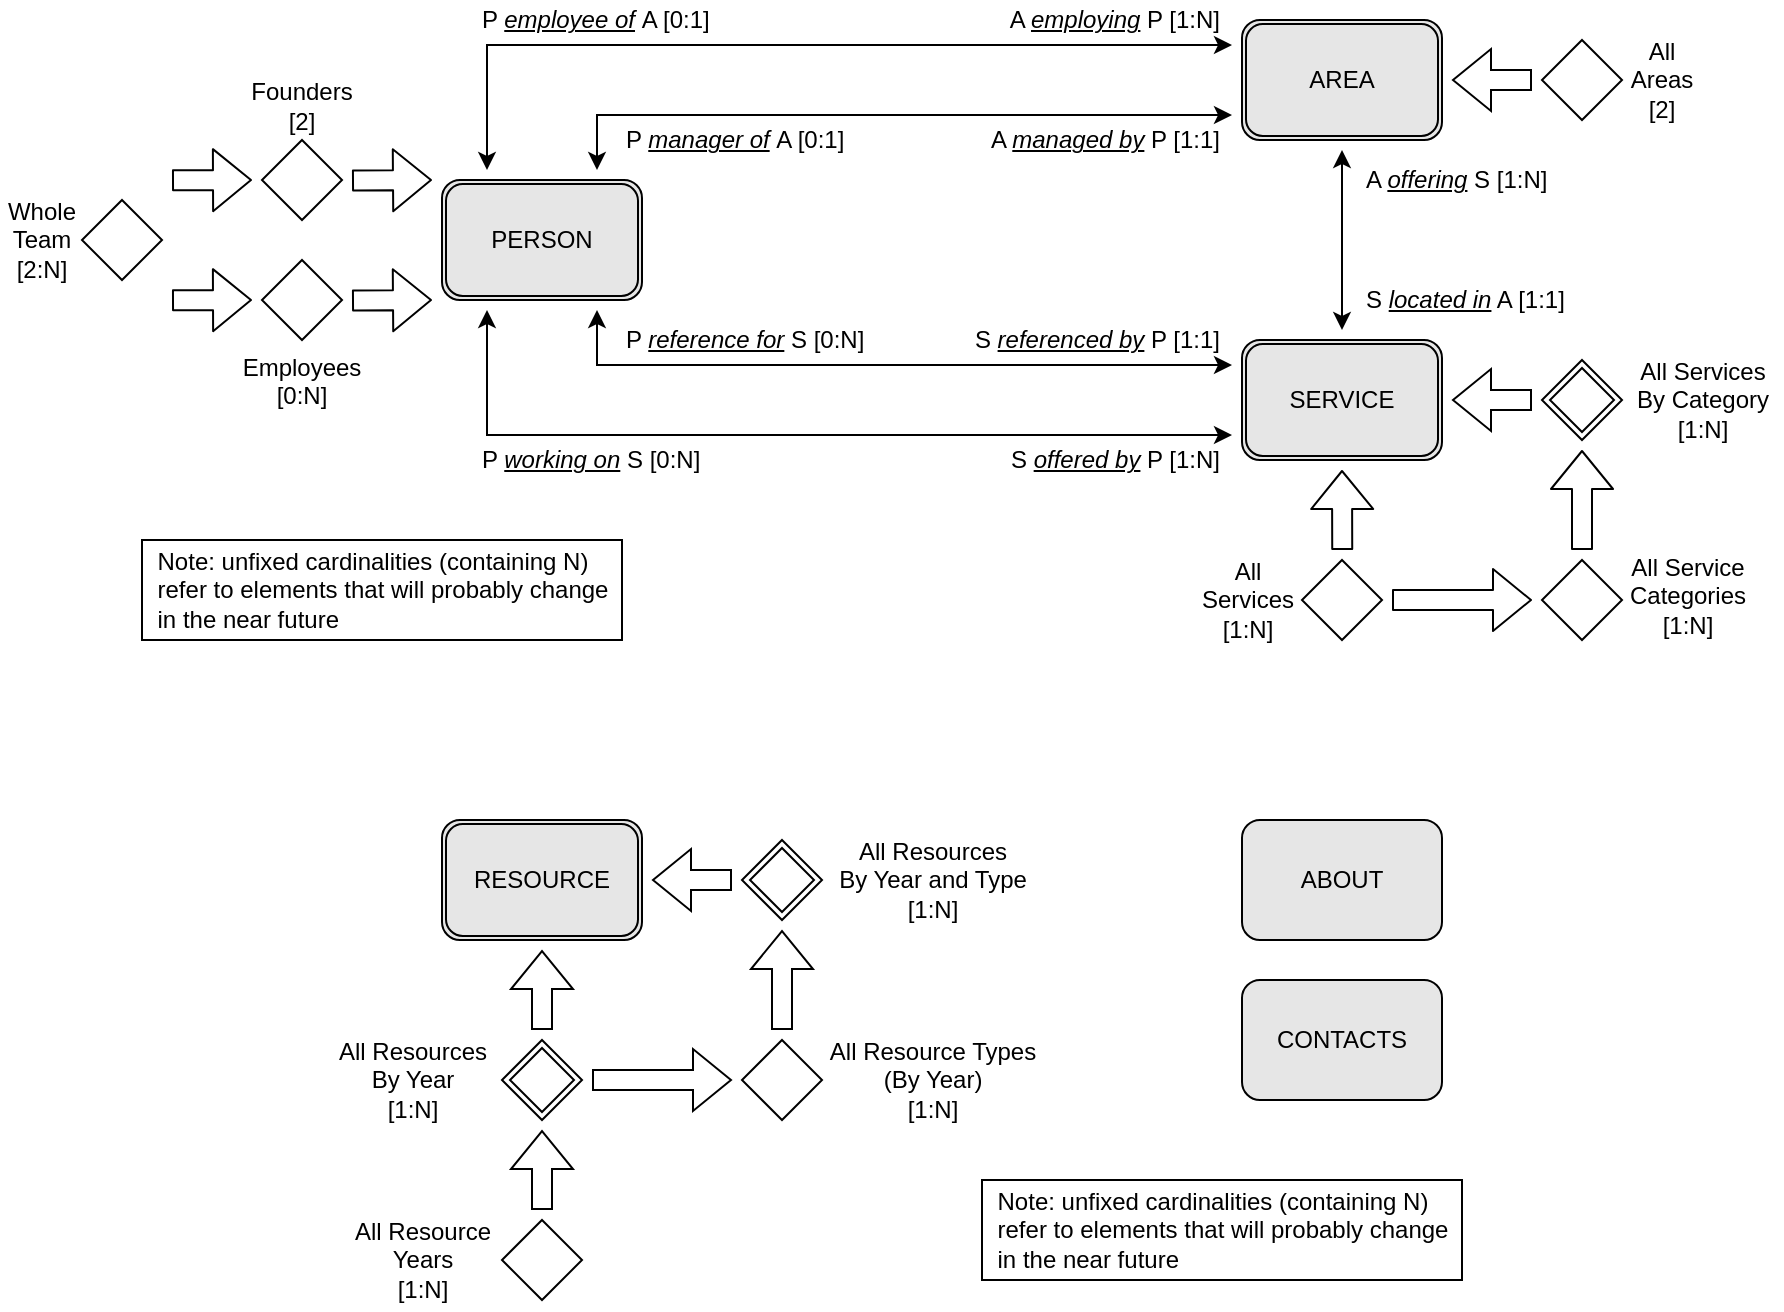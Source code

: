 <mxfile version="14.6.13" type="device" pages="3"><diagram id="yiEEfvWXBR8GS9tbL8R9" name="C-IDM Large"><mxGraphModel dx="1426" dy="788" grid="1" gridSize="10" guides="1" tooltips="1" connect="1" arrows="1" fold="1" page="1" pageScale="1" pageWidth="1169" pageHeight="827" math="0" shadow="0"><root><mxCell id="D0sDmcQRK2Sxavo-_jqE-0"/><mxCell id="D0sDmcQRK2Sxavo-_jqE-1" parent="D0sDmcQRK2Sxavo-_jqE-0"/><mxCell id="D0sDmcQRK2Sxavo-_jqE-2" value="ABOUT" style="shape=ext;rounded=1;html=1;whiteSpace=wrap;fillColor=#E6E6E6;perimeterSpacing=5;" parent="D0sDmcQRK2Sxavo-_jqE-1" vertex="1"><mxGeometry x="730" y="450" width="100" height="60" as="geometry"/></mxCell><mxCell id="D0sDmcQRK2Sxavo-_jqE-3" value="CONTACTS" style="shape=ext;rounded=1;html=1;whiteSpace=wrap;fillColor=#E6E6E6;perimeterSpacing=5;" parent="D0sDmcQRK2Sxavo-_jqE-1" vertex="1"><mxGeometry x="730" y="530" width="100" height="60" as="geometry"/></mxCell><mxCell id="aa_QQz-tvO0px5RvBpDg-8" value="S &lt;i&gt;&lt;u&gt;located in&lt;/u&gt;&lt;/i&gt; A [1:1]" style="text;html=1;align=left;verticalAlign=middle;resizable=0;points=[];autosize=1;strokeColor=none;" parent="D0sDmcQRK2Sxavo-_jqE-1" vertex="1"><mxGeometry x="790" y="180" width="110" height="20" as="geometry"/></mxCell><mxCell id="aa_QQz-tvO0px5RvBpDg-9" value="A &lt;u style=&quot;font-style: italic&quot;&gt;offering&lt;/u&gt;&amp;nbsp;S [1:N]" style="text;html=1;align=left;verticalAlign=middle;resizable=0;points=[];autosize=1;strokeColor=none;" parent="D0sDmcQRK2Sxavo-_jqE-1" vertex="1"><mxGeometry x="790" y="120" width="110" height="20" as="geometry"/></mxCell><mxCell id="aa_QQz-tvO0px5RvBpDg-21" style="edgeStyle=orthogonalEdgeStyle;rounded=0;orthogonalLoop=1;jettySize=auto;html=1;exitX=0.5;exitY=1;exitDx=0;exitDy=0;entryX=0.5;entryY=0;entryDx=0;entryDy=0;startArrow=classic;startFill=1;" parent="D0sDmcQRK2Sxavo-_jqE-1" source="aa_QQz-tvO0px5RvBpDg-15" target="aa_QQz-tvO0px5RvBpDg-16" edge="1"><mxGeometry relative="1" as="geometry"/></mxCell><mxCell id="aa_QQz-tvO0px5RvBpDg-96" value="" style="group" parent="D0sDmcQRK2Sxavo-_jqE-1" vertex="1" connectable="0"><mxGeometry x="730" y="210" width="270" height="150" as="geometry"/></mxCell><mxCell id="aa_QQz-tvO0px5RvBpDg-16" value="SERVICE" style="shape=ext;rounded=1;html=1;whiteSpace=wrap;double=1;fillColor=#E6E6E6;perimeterSpacing=5;" parent="aa_QQz-tvO0px5RvBpDg-96" vertex="1"><mxGeometry width="100" height="60" as="geometry"/></mxCell><mxCell id="aa_QQz-tvO0px5RvBpDg-62" value="All Services [1:N]" style="rhombus;whiteSpace=wrap;html=1;labelPosition=left;verticalLabelPosition=middle;align=center;verticalAlign=middle;perimeterSpacing=5;spacingRight=15;" parent="aa_QQz-tvO0px5RvBpDg-96" vertex="1"><mxGeometry x="30" y="110" width="40" height="40" as="geometry"/></mxCell><mxCell id="aa_QQz-tvO0px5RvBpDg-78" value="" style="edgeStyle=orthogonalEdgeStyle;shape=flexArrow;rounded=0;orthogonalLoop=1;jettySize=auto;html=1;startArrow=none;startFill=0;endArrow=block;endFill=0;startSize=6;endSize=6;strokeWidth=1;" parent="aa_QQz-tvO0px5RvBpDg-96" source="aa_QQz-tvO0px5RvBpDg-64" target="aa_QQz-tvO0px5RvBpDg-16" edge="1"><mxGeometry relative="1" as="geometry"/></mxCell><mxCell id="aa_QQz-tvO0px5RvBpDg-64" value="" style="rhombus;whiteSpace=wrap;html=1;double=1;labelPosition=right;verticalLabelPosition=middle;align=center;verticalAlign=middle;spacingLeft=15;perimeterSpacing=5;" parent="aa_QQz-tvO0px5RvBpDg-96" vertex="1"><mxGeometry x="150" y="10" width="40" height="40" as="geometry"/></mxCell><mxCell id="aa_QQz-tvO0px5RvBpDg-69" value="" style="shape=flexArrow;endArrow=classic;html=1;startSize=6;endSize=6;strokeWidth=1;" parent="aa_QQz-tvO0px5RvBpDg-96" edge="1"><mxGeometry width="50" height="50" relative="1" as="geometry"><mxPoint x="170" y="105" as="sourcePoint"/><mxPoint x="170.0" y="55" as="targetPoint"/></mxGeometry></mxCell><mxCell id="aa_QQz-tvO0px5RvBpDg-70" value="All Service Categories&lt;br&gt;[1:N]" style="rhombus;whiteSpace=wrap;html=1;labelPosition=right;verticalLabelPosition=middle;align=center;verticalAlign=middle;perimeterSpacing=5;spacingLeft=25;spacingTop=-5;" parent="aa_QQz-tvO0px5RvBpDg-96" vertex="1"><mxGeometry x="150" y="110" width="40" height="40" as="geometry"/></mxCell><mxCell id="aa_QQz-tvO0px5RvBpDg-73" value="" style="shape=flexArrow;endArrow=classic;html=1;startSize=6;endSize=6;strokeWidth=1;entryX=0;entryY=0.5;entryDx=0;entryDy=0;exitX=1;exitY=0.5;exitDx=0;exitDy=0;" parent="aa_QQz-tvO0px5RvBpDg-96" source="aa_QQz-tvO0px5RvBpDg-62" target="aa_QQz-tvO0px5RvBpDg-70" edge="1"><mxGeometry width="50" height="50" relative="1" as="geometry"><mxPoint x="80" y="130" as="sourcePoint"/><mxPoint x="140" y="130" as="targetPoint"/></mxGeometry></mxCell><mxCell id="aa_QQz-tvO0px5RvBpDg-76" value="" style="shape=flexArrow;endArrow=classic;html=1;startSize=6;endSize=6;strokeWidth=1;" parent="aa_QQz-tvO0px5RvBpDg-96" edge="1"><mxGeometry width="50" height="50" relative="1" as="geometry"><mxPoint x="50.12" y="105" as="sourcePoint"/><mxPoint x="50" y="65" as="targetPoint"/></mxGeometry></mxCell><mxCell id="aa_QQz-tvO0px5RvBpDg-81" value="All Services&lt;br&gt;By Category&lt;br&gt;[1:N]" style="text;html=1;align=center;verticalAlign=middle;resizable=0;points=[];autosize=1;strokeColor=none;" parent="aa_QQz-tvO0px5RvBpDg-96" vertex="1"><mxGeometry x="190" y="5" width="80" height="50" as="geometry"/></mxCell><mxCell id="aa_QQz-tvO0px5RvBpDg-98" value="" style="group" parent="D0sDmcQRK2Sxavo-_jqE-1" vertex="1" connectable="0"><mxGeometry x="150" y="110" width="280" height="100" as="geometry"/></mxCell><mxCell id="aa_QQz-tvO0px5RvBpDg-14" value="PERSON" style="shape=ext;rounded=1;html=1;whiteSpace=wrap;double=1;fillColor=#E6E6E6;perimeterSpacing=5;" parent="aa_QQz-tvO0px5RvBpDg-98" vertex="1"><mxGeometry x="180" y="20" width="100" height="60" as="geometry"/></mxCell><mxCell id="aa_QQz-tvO0px5RvBpDg-28" value="Founders [2]" style="rhombus;whiteSpace=wrap;html=1;labelPosition=center;verticalLabelPosition=top;align=center;verticalAlign=bottom;perimeterSpacing=5;" parent="aa_QQz-tvO0px5RvBpDg-98" vertex="1"><mxGeometry x="90" width="40" height="40" as="geometry"/></mxCell><mxCell id="aa_QQz-tvO0px5RvBpDg-31" value="Employees [0:N]" style="rhombus;whiteSpace=wrap;html=1;labelPosition=center;verticalLabelPosition=bottom;align=center;verticalAlign=top;perimeterSpacing=5;" parent="aa_QQz-tvO0px5RvBpDg-98" vertex="1"><mxGeometry x="90" y="60" width="40" height="40" as="geometry"/></mxCell><mxCell id="aa_QQz-tvO0px5RvBpDg-36" value="Whole Team [2:N]" style="rhombus;whiteSpace=wrap;html=1;labelPosition=left;verticalLabelPosition=middle;align=center;verticalAlign=middle;perimeterSpacing=5;" parent="aa_QQz-tvO0px5RvBpDg-98" vertex="1"><mxGeometry y="30" width="40" height="40" as="geometry"/></mxCell><mxCell id="aa_QQz-tvO0px5RvBpDg-61" value="" style="shape=flexArrow;endArrow=classic;html=1;startSize=6;endSize=6;strokeWidth=1;" parent="aa_QQz-tvO0px5RvBpDg-98" edge="1"><mxGeometry width="50" height="50" relative="1" as="geometry"><mxPoint x="135" y="20.29" as="sourcePoint"/><mxPoint x="175" y="20" as="targetPoint"/></mxGeometry></mxCell><mxCell id="aa_QQz-tvO0px5RvBpDg-71" value="" style="shape=flexArrow;endArrow=classic;html=1;startSize=6;endSize=6;strokeWidth=1;" parent="aa_QQz-tvO0px5RvBpDg-98" edge="1"><mxGeometry width="50" height="50" relative="1" as="geometry"><mxPoint x="45" y="80.15" as="sourcePoint"/><mxPoint x="85" y="80" as="targetPoint"/></mxGeometry></mxCell><mxCell id="aa_QQz-tvO0px5RvBpDg-74" value="" style="shape=flexArrow;endArrow=classic;html=1;startSize=6;endSize=6;strokeWidth=1;" parent="aa_QQz-tvO0px5RvBpDg-98" edge="1"><mxGeometry width="50" height="50" relative="1" as="geometry"><mxPoint x="135" y="80.29" as="sourcePoint"/><mxPoint x="175" y="80" as="targetPoint"/></mxGeometry></mxCell><mxCell id="aa_QQz-tvO0px5RvBpDg-75" value="" style="shape=flexArrow;endArrow=classic;html=1;startSize=6;endSize=6;strokeWidth=1;" parent="aa_QQz-tvO0px5RvBpDg-98" edge="1"><mxGeometry width="50" height="50" relative="1" as="geometry"><mxPoint x="45" y="20.15" as="sourcePoint"/><mxPoint x="85" y="20" as="targetPoint"/></mxGeometry></mxCell><mxCell id="aa_QQz-tvO0px5RvBpDg-104" value="" style="group" parent="D0sDmcQRK2Sxavo-_jqE-1" vertex="1" connectable="0"><mxGeometry x="270" y="450" width="365" height="245" as="geometry"/></mxCell><mxCell id="D0sDmcQRK2Sxavo-_jqE-6" value="RESOURCE" style="shape=ext;rounded=1;html=1;whiteSpace=wrap;double=1;fillColor=#E6E6E6;perimeterSpacing=5;" parent="aa_QQz-tvO0px5RvBpDg-104" vertex="1"><mxGeometry x="60" width="100" height="60" as="geometry"/></mxCell><mxCell id="aa_QQz-tvO0px5RvBpDg-88" style="edgeStyle=orthogonalEdgeStyle;shape=flexArrow;rounded=0;orthogonalLoop=1;jettySize=auto;html=1;entryX=1;entryY=0.5;entryDx=0;entryDy=0;startArrow=none;startFill=0;endArrow=block;endFill=0;startSize=6;endSize=6;strokeWidth=1;" parent="aa_QQz-tvO0px5RvBpDg-104" source="aa_QQz-tvO0px5RvBpDg-82" target="D0sDmcQRK2Sxavo-_jqE-6" edge="1"><mxGeometry relative="1" as="geometry"/></mxCell><mxCell id="aa_QQz-tvO0px5RvBpDg-87" style="edgeStyle=orthogonalEdgeStyle;shape=flexArrow;rounded=0;orthogonalLoop=1;jettySize=auto;html=1;exitX=0.5;exitY=0;exitDx=0;exitDy=0;entryX=0.5;entryY=1;entryDx=0;entryDy=0;startArrow=none;startFill=0;endArrow=block;endFill=0;startSize=6;endSize=6;strokeWidth=1;" parent="aa_QQz-tvO0px5RvBpDg-104" source="aa_QQz-tvO0px5RvBpDg-84" target="D0sDmcQRK2Sxavo-_jqE-6" edge="1"><mxGeometry relative="1" as="geometry"/></mxCell><mxCell id="aa_QQz-tvO0px5RvBpDg-91" style="edgeStyle=orthogonalEdgeStyle;shape=flexArrow;rounded=0;orthogonalLoop=1;jettySize=auto;html=1;exitX=0.5;exitY=0;exitDx=0;exitDy=0;entryX=0.5;entryY=1;entryDx=0;entryDy=0;startArrow=none;startFill=0;endArrow=block;endFill=0;startSize=6;endSize=6;strokeWidth=1;" parent="aa_QQz-tvO0px5RvBpDg-104" source="aa_QQz-tvO0px5RvBpDg-89" target="aa_QQz-tvO0px5RvBpDg-82" edge="1"><mxGeometry relative="1" as="geometry"/></mxCell><mxCell id="aa_QQz-tvO0px5RvBpDg-92" style="edgeStyle=orthogonalEdgeStyle;shape=flexArrow;rounded=0;orthogonalLoop=1;jettySize=auto;html=1;exitX=1;exitY=0.5;exitDx=0;exitDy=0;entryX=0;entryY=0.5;entryDx=0;entryDy=0;startArrow=none;startFill=0;endArrow=block;endFill=0;startSize=6;endSize=6;strokeWidth=1;" parent="aa_QQz-tvO0px5RvBpDg-104" source="aa_QQz-tvO0px5RvBpDg-84" target="aa_QQz-tvO0px5RvBpDg-89" edge="1"><mxGeometry relative="1" as="geometry"/></mxCell><mxCell id="aa_QQz-tvO0px5RvBpDg-94" style="edgeStyle=orthogonalEdgeStyle;shape=flexArrow;rounded=0;orthogonalLoop=1;jettySize=auto;html=1;entryX=0.5;entryY=1;entryDx=0;entryDy=0;startArrow=none;startFill=0;endArrow=block;endFill=0;startSize=6;endSize=6;strokeWidth=1;" parent="aa_QQz-tvO0px5RvBpDg-104" source="aa_QQz-tvO0px5RvBpDg-93" target="aa_QQz-tvO0px5RvBpDg-84" edge="1"><mxGeometry relative="1" as="geometry"/></mxCell><mxCell id="aa_QQz-tvO0px5RvBpDg-111" value="" style="group" parent="aa_QQz-tvO0px5RvBpDg-104" vertex="1" connectable="0"><mxGeometry x="210" y="105" width="155" height="50" as="geometry"/></mxCell><mxCell id="aa_QQz-tvO0px5RvBpDg-89" value="" style="rhombus;whiteSpace=wrap;html=1;labelPosition=right;verticalLabelPosition=middle;align=left;verticalAlign=middle;perimeterSpacing=5;spacingRight=15;" parent="aa_QQz-tvO0px5RvBpDg-111" vertex="1"><mxGeometry y="5" width="40" height="40" as="geometry"/></mxCell><mxCell id="aa_QQz-tvO0px5RvBpDg-90" value="All Resource Types&lt;br&gt;(By Year)&lt;br&gt;[1:N]" style="text;html=1;align=center;verticalAlign=middle;resizable=0;points=[];autosize=1;strokeColor=none;" parent="aa_QQz-tvO0px5RvBpDg-111" vertex="1"><mxGeometry x="35" width="120" height="50" as="geometry"/></mxCell><mxCell id="aa_QQz-tvO0px5RvBpDg-112" value="" style="group" parent="aa_QQz-tvO0px5RvBpDg-104" vertex="1" connectable="0"><mxGeometry x="210" y="5" width="150" height="50" as="geometry"/></mxCell><mxCell id="aa_QQz-tvO0px5RvBpDg-82" value="" style="rhombus;whiteSpace=wrap;html=1;double=1;labelPosition=right;verticalLabelPosition=middle;align=center;verticalAlign=middle;spacingLeft=15;perimeterSpacing=5;" parent="aa_QQz-tvO0px5RvBpDg-112" vertex="1"><mxGeometry y="5" width="40" height="40" as="geometry"/></mxCell><mxCell id="aa_QQz-tvO0px5RvBpDg-83" value="All Resources&lt;br&gt;By Year and Type&lt;br&gt;[1:N]" style="text;html=1;align=center;verticalAlign=middle;resizable=0;points=[];autosize=1;strokeColor=none;" parent="aa_QQz-tvO0px5RvBpDg-112" vertex="1"><mxGeometry x="40" width="110" height="50" as="geometry"/></mxCell><mxCell id="aa_QQz-tvO0px5RvBpDg-113" value="" style="group" parent="aa_QQz-tvO0px5RvBpDg-104" vertex="1" connectable="0"><mxGeometry x="10" y="195" width="120" height="50" as="geometry"/></mxCell><mxCell id="aa_QQz-tvO0px5RvBpDg-93" value="" style="rhombus;whiteSpace=wrap;html=1;labelPosition=left;verticalLabelPosition=middle;align=center;verticalAlign=middle;perimeterSpacing=5;spacingRight=15;" parent="aa_QQz-tvO0px5RvBpDg-113" vertex="1"><mxGeometry x="80" y="5" width="40" height="40" as="geometry"/></mxCell><mxCell id="aa_QQz-tvO0px5RvBpDg-95" value="All Resource&lt;br&gt;Years&lt;br&gt;[1:N]" style="text;html=1;align=center;verticalAlign=middle;resizable=0;points=[];autosize=1;strokeColor=none;" parent="aa_QQz-tvO0px5RvBpDg-113" vertex="1"><mxGeometry width="80" height="50" as="geometry"/></mxCell><mxCell id="aa_QQz-tvO0px5RvBpDg-114" value="" style="group" parent="aa_QQz-tvO0px5RvBpDg-104" vertex="1" connectable="0"><mxGeometry y="105" width="130" height="50" as="geometry"/></mxCell><mxCell id="aa_QQz-tvO0px5RvBpDg-84" value="" style="rhombus;whiteSpace=wrap;html=1;double=1;labelPosition=right;verticalLabelPosition=middle;align=center;verticalAlign=middle;spacingLeft=15;perimeterSpacing=5;" parent="aa_QQz-tvO0px5RvBpDg-114" vertex="1"><mxGeometry x="90" y="5" width="40" height="40" as="geometry"/></mxCell><mxCell id="aa_QQz-tvO0px5RvBpDg-85" value="All Resources&lt;br&gt;By Year&lt;br&gt;[1:N]" style="text;html=1;align=center;verticalAlign=middle;resizable=0;points=[];autosize=1;strokeColor=none;" parent="aa_QQz-tvO0px5RvBpDg-114" vertex="1"><mxGeometry width="90" height="50" as="geometry"/></mxCell><mxCell id="aa_QQz-tvO0px5RvBpDg-15" value="AREA" style="shape=ext;rounded=1;html=1;whiteSpace=wrap;double=1;fillColor=#E6E6E6;perimeterSpacing=5;" parent="D0sDmcQRK2Sxavo-_jqE-1" vertex="1"><mxGeometry x="730" y="50" width="100" height="60" as="geometry"/></mxCell><mxCell id="aa_QQz-tvO0px5RvBpDg-59" style="edgeStyle=orthogonalEdgeStyle;shape=flexArrow;rounded=0;orthogonalLoop=1;jettySize=auto;html=1;entryX=1;entryY=0.5;entryDx=0;entryDy=0;startArrow=none;startFill=0;endArrow=block;endFill=0;startSize=6;endSize=6;strokeWidth=1;" parent="D0sDmcQRK2Sxavo-_jqE-1" source="aa_QQz-tvO0px5RvBpDg-58" target="aa_QQz-tvO0px5RvBpDg-15" edge="1"><mxGeometry x="730" y="-40" as="geometry"/></mxCell><mxCell id="aa_QQz-tvO0px5RvBpDg-58" value="All Areas [2]" style="rhombus;whiteSpace=wrap;html=1;labelPosition=right;verticalLabelPosition=middle;align=center;verticalAlign=middle;perimeterSpacing=5;" parent="D0sDmcQRK2Sxavo-_jqE-1" vertex="1"><mxGeometry x="880" y="60" width="40" height="40" as="geometry"/></mxCell><mxCell id="aa_QQz-tvO0px5RvBpDg-17" style="edgeStyle=orthogonalEdgeStyle;rounded=0;orthogonalLoop=1;jettySize=auto;html=1;exitX=0.75;exitY=0;exitDx=0;exitDy=0;entryX=0;entryY=0.75;entryDx=0;entryDy=0;startArrow=classic;startFill=1;" parent="D0sDmcQRK2Sxavo-_jqE-1" source="aa_QQz-tvO0px5RvBpDg-14" target="aa_QQz-tvO0px5RvBpDg-15" edge="1"><mxGeometry relative="1" as="geometry"><Array as="points"><mxPoint x="408" y="98"/></Array></mxGeometry></mxCell><mxCell id="aa_QQz-tvO0px5RvBpDg-18" style="edgeStyle=orthogonalEdgeStyle;rounded=0;orthogonalLoop=1;jettySize=auto;html=1;exitX=0.25;exitY=0;exitDx=0;exitDy=0;entryX=0;entryY=0.25;entryDx=0;entryDy=0;startArrow=classic;startFill=1;" parent="D0sDmcQRK2Sxavo-_jqE-1" source="aa_QQz-tvO0px5RvBpDg-14" target="aa_QQz-tvO0px5RvBpDg-15" edge="1"><mxGeometry relative="1" as="geometry"><Array as="points"><mxPoint x="353" y="63"/></Array></mxGeometry></mxCell><mxCell id="aa_QQz-tvO0px5RvBpDg-110" value="&lt;div style=&quot;text-align: left&quot;&gt;&lt;span&gt;Note: unfixed cardinalities (containing N)&lt;/span&gt;&lt;/div&gt;&lt;div style=&quot;text-align: left&quot;&gt;&lt;span&gt;refer to elements that will probably change&lt;/span&gt;&lt;/div&gt;&lt;div style=&quot;text-align: left&quot;&gt;&lt;span&gt;in the near future&lt;/span&gt;&lt;/div&gt;" style="text;html=1;align=center;verticalAlign=middle;resizable=0;points=[];autosize=1;strokeColor=#000000;" parent="D0sDmcQRK2Sxavo-_jqE-1" vertex="1"><mxGeometry x="180" y="310" width="240" height="50" as="geometry"/></mxCell><mxCell id="aa_QQz-tvO0px5RvBpDg-12" value="P &lt;u style=&quot;font-style: italic&quot;&gt;employee of&lt;/u&gt;&amp;nbsp;A [0:1]" style="text;html=1;align=left;verticalAlign=middle;resizable=0;points=[];autosize=1;strokeColor=none;" parent="D0sDmcQRK2Sxavo-_jqE-1" vertex="1"><mxGeometry x="347.5" y="40" width="130" height="20" as="geometry"/></mxCell><mxCell id="aa_QQz-tvO0px5RvBpDg-13" value="A &lt;u style=&quot;font-style: italic&quot;&gt;employing&lt;/u&gt;&amp;nbsp;P [1:N]" style="text;html=1;align=right;verticalAlign=middle;resizable=0;points=[];autosize=1;strokeColor=none;" parent="D0sDmcQRK2Sxavo-_jqE-1" vertex="1"><mxGeometry x="600" y="40" width="120" height="20" as="geometry"/></mxCell><mxCell id="aa_QQz-tvO0px5RvBpDg-10" value="P &lt;u style=&quot;font-style: italic&quot;&gt;manager of&lt;/u&gt;&amp;nbsp;A [0:1]" style="text;html=1;align=left;verticalAlign=middle;resizable=0;points=[];autosize=1;strokeColor=none;" parent="D0sDmcQRK2Sxavo-_jqE-1" vertex="1"><mxGeometry x="420" y="100" width="120" height="20" as="geometry"/></mxCell><mxCell id="aa_QQz-tvO0px5RvBpDg-11" value="A &lt;u style=&quot;font-style: italic&quot;&gt;managed by&lt;/u&gt;&amp;nbsp;P [1:1]" style="text;html=1;align=right;verticalAlign=middle;resizable=0;points=[];autosize=1;strokeColor=none;" parent="D0sDmcQRK2Sxavo-_jqE-1" vertex="1"><mxGeometry x="590" y="100" width="130" height="20" as="geometry"/></mxCell><mxCell id="aa_QQz-tvO0px5RvBpDg-19" style="edgeStyle=orthogonalEdgeStyle;rounded=0;orthogonalLoop=1;jettySize=auto;html=1;exitX=0.75;exitY=1;exitDx=0;exitDy=0;entryX=0;entryY=0.25;entryDx=0;entryDy=0;startArrow=classic;startFill=1;" parent="D0sDmcQRK2Sxavo-_jqE-1" source="aa_QQz-tvO0px5RvBpDg-14" target="aa_QQz-tvO0px5RvBpDg-16" edge="1"><mxGeometry x="408" y="200" as="geometry"><Array as="points"><mxPoint x="408" y="223"/></Array></mxGeometry></mxCell><mxCell id="aa_QQz-tvO0px5RvBpDg-22" value="P &lt;u style=&quot;font-style: italic&quot;&gt;reference for&lt;/u&gt;&amp;nbsp;S [0:N]" style="text;html=1;align=left;verticalAlign=middle;resizable=0;points=[];autosize=1;strokeColor=none;" parent="D0sDmcQRK2Sxavo-_jqE-1" vertex="1"><mxGeometry x="420" y="200" width="130" height="20" as="geometry"/></mxCell><mxCell id="aa_QQz-tvO0px5RvBpDg-25" value="S &lt;u style=&quot;font-style: italic&quot;&gt;referenced by&lt;/u&gt;&amp;nbsp;P [1:1]" style="text;html=1;align=right;verticalAlign=middle;resizable=0;points=[];autosize=1;strokeColor=none;" parent="D0sDmcQRK2Sxavo-_jqE-1" vertex="1"><mxGeometry x="580" y="200" width="140" height="20" as="geometry"/></mxCell><mxCell id="aa_QQz-tvO0px5RvBpDg-20" style="edgeStyle=orthogonalEdgeStyle;rounded=0;orthogonalLoop=1;jettySize=auto;html=1;exitX=0.25;exitY=1;exitDx=0;exitDy=0;entryX=0;entryY=0.75;entryDx=0;entryDy=0;startArrow=classic;startFill=1;" parent="D0sDmcQRK2Sxavo-_jqE-1" source="aa_QQz-tvO0px5RvBpDg-14" target="aa_QQz-tvO0px5RvBpDg-16" edge="1"><mxGeometry x="320" y="298" as="geometry"><Array as="points"><mxPoint x="353" y="258"/></Array></mxGeometry></mxCell><mxCell id="aa_QQz-tvO0px5RvBpDg-23" value="P &lt;u style=&quot;font-style: italic&quot;&gt;working on&lt;/u&gt;&amp;nbsp;S [0:N]" style="text;html=1;align=left;verticalAlign=middle;resizable=0;points=[];autosize=1;strokeColor=none;" parent="D0sDmcQRK2Sxavo-_jqE-1" vertex="1"><mxGeometry x="347.5" y="260" width="120" height="20" as="geometry"/></mxCell><mxCell id="aa_QQz-tvO0px5RvBpDg-24" value="S &lt;u style=&quot;font-style: italic&quot;&gt;offered by&lt;/u&gt;&amp;nbsp;P [1:N]" style="text;html=1;align=right;verticalAlign=middle;resizable=0;points=[];autosize=1;strokeColor=none;" parent="D0sDmcQRK2Sxavo-_jqE-1" vertex="1"><mxGeometry x="600" y="260" width="120" height="20" as="geometry"/></mxCell><mxCell id="aa_QQz-tvO0px5RvBpDg-115" value="&lt;div style=&quot;text-align: left&quot;&gt;&lt;span&gt;Note: unfixed cardinalities (containing N)&lt;/span&gt;&lt;/div&gt;&lt;div style=&quot;text-align: left&quot;&gt;&lt;span&gt;refer to elements that will probably change&lt;/span&gt;&lt;/div&gt;&lt;div style=&quot;text-align: left&quot;&gt;&lt;span&gt;in the near future&lt;/span&gt;&lt;/div&gt;" style="text;html=1;align=center;verticalAlign=middle;resizable=0;points=[];autosize=1;strokeColor=#000000;" parent="D0sDmcQRK2Sxavo-_jqE-1" vertex="1"><mxGeometry x="600" y="630" width="240" height="50" as="geometry"/></mxCell></root></mxGraphModel></diagram><diagram id="KHrwSTHuRVniNS-P4w0h" name="C-IDM Small"><mxGraphModel dx="1426" dy="852" grid="1" gridSize="10" guides="1" tooltips="1" connect="1" arrows="1" fold="1" page="1" pageScale="1" pageWidth="827" pageHeight="1169" math="0" shadow="0"><root><mxCell id="JIJf7vq_qyPtRSVUMEjz-0"/><mxCell id="JIJf7vq_qyPtRSVUMEjz-1" parent="JIJf7vq_qyPtRSVUMEjz-0"/><mxCell id="JIJf7vq_qyPtRSVUMEjz-2" value="TOPIC: About" style="swimlane;fontStyle=0;childLayout=stackLayout;horizontal=1;startSize=26;horizontalStack=0;resizeParent=1;resizeParentMax=0;resizeLast=0;collapsible=1;marginBottom=0;align=center;fillColor=#f5f5f5;strokeColor=#666666;fontColor=#333333;" parent="JIJf7vq_qyPtRSVUMEjz-1" vertex="1"><mxGeometry x="40" y="40" width="360" height="182" as="geometry"/></mxCell><mxCell id="JIJf7vq_qyPtRSVUMEjz-3" value="TITLE: &quot;About Us&quot;" style="text;align=left;verticalAlign=top;spacingLeft=4;spacingRight=4;overflow=hidden;rotatable=0;points=[[0,0.5],[1,0.5]];portConstraint=eastwest;fontStyle=0;" parent="JIJf7vq_qyPtRSVUMEjz-2" vertex="1"><mxGeometry y="26" width="360" height="26" as="geometry"/></mxCell><mxCell id="JIJf7vq_qyPtRSVUMEjz-4" value="COVER: Image (Decorative)" style="text;align=left;verticalAlign=top;spacingLeft=4;spacingRight=4;overflow=hidden;rotatable=0;points=[[0,0.5],[1,0.5]];portConstraint=eastwest;" parent="JIJf7vq_qyPtRSVUMEjz-2" vertex="1"><mxGeometry y="52" width="360" height="26" as="geometry"/></mxCell><mxCell id="JIJf7vq_qyPtRSVUMEjz-5" value="SECTION TITLE: &quot;Your Protection, Our Mission&quot;" style="text;align=left;verticalAlign=top;spacingLeft=4;spacingRight=4;overflow=hidden;rotatable=0;points=[[0,0.5],[1,0.5]];portConstraint=eastwest;" parent="JIJf7vq_qyPtRSVUMEjz-2" vertex="1"><mxGeometry y="78" width="360" height="26" as="geometry"/></mxCell><mxCell id="JIJf7vq_qyPtRSVUMEjz-11" value="MISSION: Text (max 150 words)" style="text;align=left;verticalAlign=top;spacingLeft=4;spacingRight=4;overflow=hidden;rotatable=0;points=[[0,0.5],[1,0.5]];portConstraint=eastwest;" parent="JIJf7vq_qyPtRSVUMEjz-2" vertex="1"><mxGeometry y="104" width="360" height="26" as="geometry"/></mxCell><mxCell id="NoFB3faQzUZEpGl88dDw-28" value="SECTION TITLE: &quot;It Is Not A Matter Of If, But When And How&quot;" style="text;align=left;verticalAlign=top;spacingLeft=4;spacingRight=4;overflow=hidden;rotatable=0;points=[[0,0.5],[1,0.5]];portConstraint=eastwest;" parent="JIJf7vq_qyPtRSVUMEjz-2" vertex="1"><mxGeometry y="130" width="360" height="26" as="geometry"/></mxCell><mxCell id="NoFB3faQzUZEpGl88dDw-30" value="THREATS: List [Name, Description (max 50 words)]" style="text;align=left;verticalAlign=top;spacingLeft=4;spacingRight=4;overflow=hidden;rotatable=0;points=[[0,0.5],[1,0.5]];portConstraint=eastwest;" parent="JIJf7vq_qyPtRSVUMEjz-2" vertex="1"><mxGeometry y="156" width="360" height="26" as="geometry"/></mxCell><mxCell id="JIJf7vq_qyPtRSVUMEjz-12" value="TOPIC: Contacts" style="swimlane;fontStyle=0;childLayout=stackLayout;horizontal=1;startSize=26;horizontalStack=0;resizeParent=1;resizeParentMax=0;resizeLast=0;collapsible=1;marginBottom=0;align=center;fillColor=#f5f5f5;strokeColor=#666666;fontColor=#333333;" parent="JIJf7vq_qyPtRSVUMEjz-1" vertex="1"><mxGeometry x="40" y="265" width="360" height="234" as="geometry"/></mxCell><mxCell id="JIJf7vq_qyPtRSVUMEjz-13" value="TITLE: &quot;Let's Connect&quot;" style="text;align=left;verticalAlign=top;spacingLeft=4;spacingRight=4;overflow=hidden;rotatable=0;points=[[0,0.5],[1,0.5]];portConstraint=eastwest;fontStyle=0;" parent="JIJf7vq_qyPtRSVUMEjz-12" vertex="1"><mxGeometry y="26" width="360" height="26" as="geometry"/></mxCell><mxCell id="JIJf7vq_qyPtRSVUMEjz-14" value="COVER: Image (Decorative)" style="text;align=left;verticalAlign=top;spacingLeft=4;spacingRight=4;overflow=hidden;rotatable=0;points=[[0,0.5],[1,0.5]];portConstraint=eastwest;" parent="JIJf7vq_qyPtRSVUMEjz-12" vertex="1"><mxGeometry y="52" width="360" height="26" as="geometry"/></mxCell><mxCell id="JIJf7vq_qyPtRSVUMEjz-15" value="SECTION TITLE: &quot;We Can Guarantee Your Protection Together&quot;" style="text;align=left;verticalAlign=top;spacingLeft=4;spacingRight=4;overflow=hidden;rotatable=0;points=[[0,0.5],[1,0.5]];portConstraint=eastwest;" parent="JIJf7vq_qyPtRSVUMEjz-12" vertex="1"><mxGeometry y="78" width="360" height="26" as="geometry"/></mxCell><mxCell id="JIJf7vq_qyPtRSVUMEjz-16" value="EMAIL FORM: Inputs [Name, Email, Subject, Message]" style="text;align=left;verticalAlign=top;spacingLeft=4;spacingRight=4;overflow=hidden;rotatable=0;points=[[0,0.5],[1,0.5]];portConstraint=eastwest;" parent="JIJf7vq_qyPtRSVUMEjz-12" vertex="1"><mxGeometry y="104" width="360" height="26" as="geometry"/></mxCell><mxCell id="JIJf7vq_qyPtRSVUMEjz-17" value="SECTION TITLE: &quot;Come And See Us&quot;" style="text;align=left;verticalAlign=top;spacingLeft=4;spacingRight=4;overflow=hidden;rotatable=0;points=[[0,0.5],[1,0.5]];portConstraint=eastwest;" parent="JIJf7vq_qyPtRSVUMEjz-12" vertex="1"><mxGeometry y="130" width="360" height="26" as="geometry"/></mxCell><mxCell id="JIJf7vq_qyPtRSVUMEjz-18" value="HOW TO REACH US: Text (max 20 words)" style="text;align=left;verticalAlign=top;spacingLeft=4;spacingRight=4;overflow=hidden;rotatable=0;points=[[0,0.5],[1,0.5]];portConstraint=eastwest;" parent="JIJf7vq_qyPtRSVUMEjz-12" vertex="1"><mxGeometry y="156" width="360" height="26" as="geometry"/></mxCell><mxCell id="JIJf7vq_qyPtRSVUMEjz-19" value="CONTACT INFO: Phone Number, Email Address" style="text;align=left;verticalAlign=top;spacingLeft=4;spacingRight=4;overflow=hidden;rotatable=0;points=[[0,0.5],[1,0.5]];portConstraint=eastwest;" parent="JIJf7vq_qyPtRSVUMEjz-12" vertex="1"><mxGeometry y="182" width="360" height="26" as="geometry"/></mxCell><mxCell id="NoFB3faQzUZEpGl88dDw-26" value="HEADQUARTERS: List [Address, Map]" style="text;align=left;verticalAlign=top;spacingLeft=4;spacingRight=4;overflow=hidden;rotatable=0;points=[[0,0.5],[1,0.5]];portConstraint=eastwest;" parent="JIJf7vq_qyPtRSVUMEjz-12" vertex="1"><mxGeometry y="208" width="360" height="26" as="geometry"/></mxCell><mxCell id="JIJf7vq_qyPtRSVUMEjz-20" value="GROUP: Whole Team" style="swimlane;fontStyle=0;childLayout=stackLayout;horizontal=1;startSize=26;horizontalStack=0;resizeParent=1;resizeParentMax=0;resizeLast=0;collapsible=1;marginBottom=0;align=center;fillColor=#f5f5f5;strokeColor=#666666;fontColor=#333333;" parent="JIJf7vq_qyPtRSVUMEjz-1" vertex="1"><mxGeometry x="40" y="550" width="360" height="130" as="geometry"/></mxCell><mxCell id="JIJf7vq_qyPtRSVUMEjz-21" value="TITLE: &quot;A Cutting-Edge Team Of Researchers&quot;" style="text;align=left;verticalAlign=top;spacingLeft=4;spacingRight=4;overflow=hidden;rotatable=0;points=[[0,0.5],[1,0.5]];portConstraint=eastwest;fontStyle=0;" parent="JIJf7vq_qyPtRSVUMEjz-20" vertex="1"><mxGeometry y="26" width="360" height="26" as="geometry"/></mxCell><mxCell id="JIJf7vq_qyPtRSVUMEjz-22" value="COVER: Image (Decorative)" style="text;align=left;verticalAlign=top;spacingLeft=4;spacingRight=4;overflow=hidden;rotatable=0;points=[[0,0.5],[1,0.5]];portConstraint=eastwest;" parent="JIJf7vq_qyPtRSVUMEjz-20" vertex="1"><mxGeometry y="52" width="360" height="26" as="geometry"/></mxCell><mxCell id="JIJf7vq_qyPtRSVUMEjz-23" value="SECTION TITLE: &quot;Who We Are&quot;" style="text;align=left;verticalAlign=top;spacingLeft=4;spacingRight=4;overflow=hidden;rotatable=0;points=[[0,0.5],[1,0.5]];portConstraint=eastwest;" parent="JIJf7vq_qyPtRSVUMEjz-20" vertex="1"><mxGeometry y="78" width="360" height="26" as="geometry"/></mxCell><mxCell id="JIJf7vq_qyPtRSVUMEjz-24" value="TEAM DESCRIPTION: Text (max 150 words)" style="text;align=left;verticalAlign=top;spacingLeft=4;spacingRight=4;overflow=hidden;rotatable=0;points=[[0,0.5],[1,0.5]];portConstraint=eastwest;" parent="JIJf7vq_qyPtRSVUMEjz-20" vertex="1"><mxGeometry y="104" width="360" height="26" as="geometry"/></mxCell><mxCell id="NoFB3faQzUZEpGl88dDw-2" value="GROUP: Founders" style="swimlane;fontStyle=0;childLayout=stackLayout;horizontal=1;startSize=26;horizontalStack=0;resizeParent=1;resizeParentMax=0;resizeLast=0;collapsible=1;marginBottom=0;align=center;fillColor=#f5f5f5;strokeColor=#666666;fontColor=#333333;" parent="JIJf7vq_qyPtRSVUMEjz-1" vertex="1"><mxGeometry x="40" y="730" width="360" height="92" as="geometry"/></mxCell><mxCell id="NoFB3faQzUZEpGl88dDw-7" value="SECTION TITLE: &quot;Our Founders&quot;" style="text;align=left;verticalAlign=top;spacingLeft=4;spacingRight=4;overflow=hidden;rotatable=0;points=[[0,0.5],[1,0.5]];portConstraint=eastwest;" parent="NoFB3faQzUZEpGl88dDw-2" vertex="1"><mxGeometry y="26" width="360" height="26" as="geometry"/></mxCell><mxCell id="NoFB3faQzUZEpGl88dDw-8" value="FOUNDERS PREVIEW: List [Portrait, Name, Abstract of the &#10;biography (max 25 words)]" style="text;align=left;verticalAlign=top;spacingLeft=4;spacingRight=4;overflow=hidden;rotatable=0;points=[[0,0.5],[1,0.5]];portConstraint=eastwest;" parent="NoFB3faQzUZEpGl88dDw-2" vertex="1"><mxGeometry y="52" width="360" height="40" as="geometry"/></mxCell><mxCell id="NoFB3faQzUZEpGl88dDw-11" value="GROUP: Employees" style="swimlane;fontStyle=0;childLayout=stackLayout;horizontal=1;startSize=26;horizontalStack=0;resizeParent=1;resizeParentMax=0;resizeLast=0;collapsible=1;marginBottom=0;align=center;fillColor=#f5f5f5;strokeColor=#666666;fontColor=#333333;" parent="JIJf7vq_qyPtRSVUMEjz-1" vertex="1"><mxGeometry x="40" y="870" width="360" height="78" as="geometry"/></mxCell><mxCell id="NoFB3faQzUZEpGl88dDw-18" value="SECTION TITLE: &quot;Our Employees&quot;" style="text;align=left;verticalAlign=top;spacingLeft=4;spacingRight=4;overflow=hidden;rotatable=0;points=[[0,0.5],[1,0.5]];portConstraint=eastwest;" parent="NoFB3faQzUZEpGl88dDw-11" vertex="1"><mxGeometry y="26" width="360" height="26" as="geometry"/></mxCell><mxCell id="NoFB3faQzUZEpGl88dDw-19" value="EMPLOYEES PREVIEW: List [Portrait, Name]" style="text;align=left;verticalAlign=top;spacingLeft=4;spacingRight=4;overflow=hidden;rotatable=0;points=[[0,0.5],[1,0.5]];portConstraint=eastwest;" parent="NoFB3faQzUZEpGl88dDw-11" vertex="1"><mxGeometry y="52" width="360" height="26" as="geometry"/></mxCell><mxCell id="NoFB3faQzUZEpGl88dDw-20" value="KIND OF TOPIC: Person X" style="swimlane;fontStyle=0;childLayout=stackLayout;horizontal=1;startSize=26;horizontalStack=0;resizeParent=1;resizeParentMax=0;resizeLast=0;collapsible=1;marginBottom=0;align=center;fillColor=#f5f5f5;strokeColor=#666666;fontColor=#333333;" parent="JIJf7vq_qyPtRSVUMEjz-1" vertex="1"><mxGeometry x="40" y="1000" width="360" height="130" as="geometry"/></mxCell><mxCell id="NoFB3faQzUZEpGl88dDw-21" value="TITLE: Person Full Name" style="text;align=left;verticalAlign=top;spacingLeft=4;spacingRight=4;overflow=hidden;rotatable=0;points=[[0,0.5],[1,0.5]];portConstraint=eastwest;" parent="NoFB3faQzUZEpGl88dDw-20" vertex="1"><mxGeometry y="26" width="360" height="26" as="geometry"/></mxCell><mxCell id="NoFB3faQzUZEpGl88dDw-25" value="COVER: Image (Person Portrait)" style="text;align=left;verticalAlign=top;spacingLeft=4;spacingRight=4;overflow=hidden;rotatable=0;points=[[0,0.5],[1,0.5]];portConstraint=eastwest;" parent="NoFB3faQzUZEpGl88dDw-20" vertex="1"><mxGeometry y="52" width="360" height="26" as="geometry"/></mxCell><mxCell id="NoFB3faQzUZEpGl88dDw-22" value="SECTION TITLE: &quot;About&quot; + Person Name" style="text;align=left;verticalAlign=top;spacingLeft=4;spacingRight=4;overflow=hidden;rotatable=0;points=[[0,0.5],[1,0.5]];portConstraint=eastwest;" parent="NoFB3faQzUZEpGl88dDw-20" vertex="1"><mxGeometry y="78" width="360" height="26" as="geometry"/></mxCell><mxCell id="NoFB3faQzUZEpGl88dDw-24" value="BIOGRAPHY: Text (max 150 words)" style="text;align=left;verticalAlign=top;spacingLeft=4;spacingRight=4;overflow=hidden;rotatable=0;points=[[0,0.5],[1,0.5]];portConstraint=eastwest;" parent="NoFB3faQzUZEpGl88dDw-20" vertex="1"><mxGeometry y="104" width="360" height="26" as="geometry"/></mxCell><mxCell id="NoFB3faQzUZEpGl88dDw-31" value="GROUP: All Areas" style="swimlane;fontStyle=0;childLayout=stackLayout;horizontal=1;startSize=26;horizontalStack=0;resizeParent=1;resizeParentMax=0;resizeLast=0;collapsible=1;marginBottom=0;align=center;fillColor=#f5f5f5;strokeColor=#666666;fontColor=#333333;" parent="JIJf7vq_qyPtRSVUMEjz-1" vertex="1"><mxGeometry x="440" y="40" width="360" height="170" as="geometry"/></mxCell><mxCell id="NoFB3faQzUZEpGl88dDw-32" value="TITLE: &quot;Our Fields Of Expertise&quot;" style="text;align=left;verticalAlign=top;spacingLeft=4;spacingRight=4;overflow=hidden;rotatable=0;points=[[0,0.5],[1,0.5]];portConstraint=eastwest;fontStyle=0;" parent="NoFB3faQzUZEpGl88dDw-31" vertex="1"><mxGeometry y="26" width="360" height="26" as="geometry"/></mxCell><mxCell id="NoFB3faQzUZEpGl88dDw-33" value="COVER: Image (Decorative)" style="text;align=left;verticalAlign=top;spacingLeft=4;spacingRight=4;overflow=hidden;rotatable=0;points=[[0,0.5],[1,0.5]];portConstraint=eastwest;" parent="NoFB3faQzUZEpGl88dDw-31" vertex="1"><mxGeometry y="52" width="360" height="26" as="geometry"/></mxCell><mxCell id="NoFB3faQzUZEpGl88dDw-34" value="SECTION TITLE: &quot;Overview&quot;" style="text;align=left;verticalAlign=top;spacingLeft=4;spacingRight=4;overflow=hidden;rotatable=0;points=[[0,0.5],[1,0.5]];portConstraint=eastwest;" parent="NoFB3faQzUZEpGl88dDw-31" vertex="1"><mxGeometry y="78" width="360" height="26" as="geometry"/></mxCell><mxCell id="NoFB3faQzUZEpGl88dDw-35" value="INTRODUCTION: Text (max 150 words)" style="text;align=left;verticalAlign=top;spacingLeft=4;spacingRight=4;overflow=hidden;rotatable=0;points=[[0,0.5],[1,0.5]];portConstraint=eastwest;" parent="NoFB3faQzUZEpGl88dDw-31" vertex="1"><mxGeometry y="104" width="360" height="26" as="geometry"/></mxCell><mxCell id="NoFB3faQzUZEpGl88dDw-36" value="AREAS PREVIEW: List [Image, Name, Abstract of Description &#10;(max 25 words)]" style="text;align=left;verticalAlign=top;spacingLeft=4;spacingRight=4;overflow=hidden;rotatable=0;points=[[0,0.5],[1,0.5]];portConstraint=eastwest;" parent="NoFB3faQzUZEpGl88dDw-31" vertex="1"><mxGeometry y="130" width="360" height="40" as="geometry"/></mxCell><mxCell id="NoFB3faQzUZEpGl88dDw-37" value="KIND OF TOPIC: Area X" style="swimlane;fontStyle=0;childLayout=stackLayout;horizontal=1;startSize=26;horizontalStack=0;resizeParent=1;resizeParentMax=0;resizeLast=0;collapsible=1;marginBottom=0;align=center;fillColor=#f5f5f5;strokeColor=#666666;fontColor=#333333;" parent="JIJf7vq_qyPtRSVUMEjz-1" vertex="1"><mxGeometry x="440" y="240" width="360" height="130" as="geometry"/></mxCell><mxCell id="NoFB3faQzUZEpGl88dDw-38" value="TITLE: Area Name" style="text;align=left;verticalAlign=top;spacingLeft=4;spacingRight=4;overflow=hidden;rotatable=0;points=[[0,0.5],[1,0.5]];portConstraint=eastwest;fontStyle=0;" parent="NoFB3faQzUZEpGl88dDw-37" vertex="1"><mxGeometry y="26" width="360" height="26" as="geometry"/></mxCell><mxCell id="NoFB3faQzUZEpGl88dDw-39" value="COVER: Image (Decorative)" style="text;align=left;verticalAlign=top;spacingLeft=4;spacingRight=4;overflow=hidden;rotatable=0;points=[[0,0.5],[1,0.5]];portConstraint=eastwest;" parent="NoFB3faQzUZEpGl88dDw-37" vertex="1"><mxGeometry y="52" width="360" height="26" as="geometry"/></mxCell><mxCell id="NoFB3faQzUZEpGl88dDw-40" value="SECTION TITLE: &quot;About This Area&quot;" style="text;align=left;verticalAlign=top;spacingLeft=4;spacingRight=4;overflow=hidden;rotatable=0;points=[[0,0.5],[1,0.5]];portConstraint=eastwest;" parent="NoFB3faQzUZEpGl88dDw-37" vertex="1"><mxGeometry y="78" width="360" height="26" as="geometry"/></mxCell><mxCell id="NoFB3faQzUZEpGl88dDw-41" value="AREA DESCRIPTION: Text (max 150 words)" style="text;align=left;verticalAlign=top;spacingLeft=4;spacingRight=4;overflow=hidden;rotatable=0;points=[[0,0.5],[1,0.5]];portConstraint=eastwest;" parent="NoFB3faQzUZEpGl88dDw-37" vertex="1"><mxGeometry y="104" width="360" height="26" as="geometry"/></mxCell><mxCell id="NoFB3faQzUZEpGl88dDw-43" value="GROUP: All Services" style="swimlane;fontStyle=0;childLayout=stackLayout;horizontal=1;startSize=26;horizontalStack=0;resizeParent=1;resizeParentMax=0;resizeLast=0;collapsible=1;marginBottom=0;align=center;fillColor=#f5f5f5;strokeColor=#666666;fontColor=#333333;" parent="JIJf7vq_qyPtRSVUMEjz-1" vertex="1"><mxGeometry x="440" y="400" width="360" height="170" as="geometry"/></mxCell><mxCell id="NoFB3faQzUZEpGl88dDw-44" value="TITLE: &quot;All Available Services&quot;" style="text;align=left;verticalAlign=top;spacingLeft=4;spacingRight=4;overflow=hidden;rotatable=0;points=[[0,0.5],[1,0.5]];portConstraint=eastwest;fontStyle=0;" parent="NoFB3faQzUZEpGl88dDw-43" vertex="1"><mxGeometry y="26" width="360" height="26" as="geometry"/></mxCell><mxCell id="NoFB3faQzUZEpGl88dDw-45" value="COVER: Image (Decorative)" style="text;align=left;verticalAlign=top;spacingLeft=4;spacingRight=4;overflow=hidden;rotatable=0;points=[[0,0.5],[1,0.5]];portConstraint=eastwest;" parent="NoFB3faQzUZEpGl88dDw-43" vertex="1"><mxGeometry y="52" width="360" height="26" as="geometry"/></mxCell><mxCell id="NoFB3faQzUZEpGl88dDw-46" value="SECTION TITLE: &quot;Full Coverage To Meet Specific Demands&quot;" style="text;align=left;verticalAlign=top;spacingLeft=4;spacingRight=4;overflow=hidden;rotatable=0;points=[[0,0.5],[1,0.5]];portConstraint=eastwest;" parent="NoFB3faQzUZEpGl88dDw-43" vertex="1"><mxGeometry y="78" width="360" height="26" as="geometry"/></mxCell><mxCell id="NoFB3faQzUZEpGl88dDw-47" value="INTRODUCTION: Text (max 150 words)" style="text;align=left;verticalAlign=top;spacingLeft=4;spacingRight=4;overflow=hidden;rotatable=0;points=[[0,0.5],[1,0.5]];portConstraint=eastwest;" parent="NoFB3faQzUZEpGl88dDw-43" vertex="1"><mxGeometry y="104" width="360" height="26" as="geometry"/></mxCell><mxCell id="NoFB3faQzUZEpGl88dDw-48" value="SERVICES PREVIEW: List [Image, Name, Abstract of Description &#10;(max 15 words)]" style="text;align=left;verticalAlign=top;spacingLeft=4;spacingRight=4;overflow=hidden;rotatable=0;points=[[0,0.5],[1,0.5]];portConstraint=eastwest;" parent="NoFB3faQzUZEpGl88dDw-43" vertex="1"><mxGeometry y="130" width="360" height="40" as="geometry"/></mxCell><mxCell id="NoFB3faQzUZEpGl88dDw-49" value="GROUP: All Service Categories" style="swimlane;fontStyle=0;childLayout=stackLayout;horizontal=1;startSize=26;horizontalStack=0;resizeParent=1;resizeParentMax=0;resizeLast=0;collapsible=1;marginBottom=0;align=center;fillColor=#f5f5f5;strokeColor=#666666;fontColor=#333333;" parent="JIJf7vq_qyPtRSVUMEjz-1" vertex="1"><mxGeometry x="440" y="600" width="360" height="170" as="geometry"/></mxCell><mxCell id="NoFB3faQzUZEpGl88dDw-50" value="TITLE: &quot;All Service Categories&quot;" style="text;align=left;verticalAlign=top;spacingLeft=4;spacingRight=4;overflow=hidden;rotatable=0;points=[[0,0.5],[1,0.5]];portConstraint=eastwest;fontStyle=0;" parent="NoFB3faQzUZEpGl88dDw-49" vertex="1"><mxGeometry y="26" width="360" height="26" as="geometry"/></mxCell><mxCell id="NoFB3faQzUZEpGl88dDw-51" value="COVER: Image (Decorative)" style="text;align=left;verticalAlign=top;spacingLeft=4;spacingRight=4;overflow=hidden;rotatable=0;points=[[0,0.5],[1,0.5]];portConstraint=eastwest;" parent="NoFB3faQzUZEpGl88dDw-49" vertex="1"><mxGeometry y="52" width="360" height="26" as="geometry"/></mxCell><mxCell id="NoFB3faQzUZEpGl88dDw-52" value="SECTION TITLE: &quot;Full Coverage To Meet Specific Demands&quot;" style="text;align=left;verticalAlign=top;spacingLeft=4;spacingRight=4;overflow=hidden;rotatable=0;points=[[0,0.5],[1,0.5]];portConstraint=eastwest;" parent="NoFB3faQzUZEpGl88dDw-49" vertex="1"><mxGeometry y="78" width="360" height="26" as="geometry"/></mxCell><mxCell id="NoFB3faQzUZEpGl88dDw-53" value="INTRODUCTION: Text (max 150 words)" style="text;align=left;verticalAlign=top;spacingLeft=4;spacingRight=4;overflow=hidden;rotatable=0;points=[[0,0.5],[1,0.5]];portConstraint=eastwest;" parent="NoFB3faQzUZEpGl88dDw-49" vertex="1"><mxGeometry y="104" width="360" height="26" as="geometry"/></mxCell><mxCell id="NoFB3faQzUZEpGl88dDw-54" value="CATEGORIES PREVIEW: List [Name, Abstract of Description &#10;(max 15 words)]" style="text;align=left;verticalAlign=top;spacingLeft=4;spacingRight=4;overflow=hidden;rotatable=0;points=[[0,0.5],[1,0.5]];portConstraint=eastwest;" parent="NoFB3faQzUZEpGl88dDw-49" vertex="1"><mxGeometry y="130" width="360" height="40" as="geometry"/></mxCell><mxCell id="NoFB3faQzUZEpGl88dDw-55" value="MULTIPLE GROUP: All Services by Category X" style="swimlane;fontStyle=0;childLayout=stackLayout;horizontal=1;startSize=26;horizontalStack=0;resizeParent=1;resizeParentMax=0;resizeLast=0;collapsible=1;marginBottom=0;align=center;fillColor=#f5f5f5;strokeColor=#666666;fontColor=#333333;" parent="JIJf7vq_qyPtRSVUMEjz-1" vertex="1"><mxGeometry x="440" y="800" width="360" height="170" as="geometry"/></mxCell><mxCell id="NoFB3faQzUZEpGl88dDw-56" value="TITLE: Category Name" style="text;align=left;verticalAlign=top;spacingLeft=4;spacingRight=4;overflow=hidden;rotatable=0;points=[[0,0.5],[1,0.5]];portConstraint=eastwest;fontStyle=0;" parent="NoFB3faQzUZEpGl88dDw-55" vertex="1"><mxGeometry y="26" width="360" height="26" as="geometry"/></mxCell><mxCell id="NoFB3faQzUZEpGl88dDw-57" value="COVER: Image (Decorative)" style="text;align=left;verticalAlign=top;spacingLeft=4;spacingRight=4;overflow=hidden;rotatable=0;points=[[0,0.5],[1,0.5]];portConstraint=eastwest;" parent="NoFB3faQzUZEpGl88dDw-55" vertex="1"><mxGeometry y="52" width="360" height="26" as="geometry"/></mxCell><mxCell id="NoFB3faQzUZEpGl88dDw-58" value="SECTION TITLE: &quot;About This Category&quot;" style="text;align=left;verticalAlign=top;spacingLeft=4;spacingRight=4;overflow=hidden;rotatable=0;points=[[0,0.5],[1,0.5]];portConstraint=eastwest;" parent="NoFB3faQzUZEpGl88dDw-55" vertex="1"><mxGeometry y="78" width="360" height="26" as="geometry"/></mxCell><mxCell id="NoFB3faQzUZEpGl88dDw-59" value="INTRODUCTION: Text (max 150 words)" style="text;align=left;verticalAlign=top;spacingLeft=4;spacingRight=4;overflow=hidden;rotatable=0;points=[[0,0.5],[1,0.5]];portConstraint=eastwest;" parent="NoFB3faQzUZEpGl88dDw-55" vertex="1"><mxGeometry y="104" width="360" height="26" as="geometry"/></mxCell><mxCell id="NoFB3faQzUZEpGl88dDw-60" value="SERVICES PREVIEW: List [Image, Name, Abstract of&#10;Description (max 15 words)]" style="text;align=left;verticalAlign=top;spacingLeft=4;spacingRight=4;overflow=hidden;rotatable=0;points=[[0,0.5],[1,0.5]];portConstraint=eastwest;" parent="NoFB3faQzUZEpGl88dDw-55" vertex="1"><mxGeometry y="130" width="360" height="40" as="geometry"/></mxCell><mxCell id="NoFB3faQzUZEpGl88dDw-61" value="KIND OF TOPIC: Service X" style="swimlane;fontStyle=0;childLayout=stackLayout;horizontal=1;startSize=26;horizontalStack=0;resizeParent=1;resizeParentMax=0;resizeLast=0;collapsible=1;marginBottom=0;align=center;fillColor=#f5f5f5;strokeColor=#666666;fontColor=#333333;" parent="JIJf7vq_qyPtRSVUMEjz-1" vertex="1"><mxGeometry x="440" y="999" width="360" height="130" as="geometry"/></mxCell><mxCell id="NoFB3faQzUZEpGl88dDw-62" value="TITLE: Service Name" style="text;align=left;verticalAlign=top;spacingLeft=4;spacingRight=4;overflow=hidden;rotatable=0;points=[[0,0.5],[1,0.5]];portConstraint=eastwest;fontStyle=0;" parent="NoFB3faQzUZEpGl88dDw-61" vertex="1"><mxGeometry y="26" width="360" height="26" as="geometry"/></mxCell><mxCell id="NoFB3faQzUZEpGl88dDw-63" value="COVER: Image (Decorative)" style="text;align=left;verticalAlign=top;spacingLeft=4;spacingRight=4;overflow=hidden;rotatable=0;points=[[0,0.5],[1,0.5]];portConstraint=eastwest;" parent="NoFB3faQzUZEpGl88dDw-61" vertex="1"><mxGeometry y="52" width="360" height="26" as="geometry"/></mxCell><mxCell id="NoFB3faQzUZEpGl88dDw-64" value="SECTION TITLE: &quot;Service Overview&quot;" style="text;align=left;verticalAlign=top;spacingLeft=4;spacingRight=4;overflow=hidden;rotatable=0;points=[[0,0.5],[1,0.5]];portConstraint=eastwest;" parent="NoFB3faQzUZEpGl88dDw-61" vertex="1"><mxGeometry y="78" width="360" height="26" as="geometry"/></mxCell><mxCell id="NoFB3faQzUZEpGl88dDw-65" value="DESCRIPTION: Text (max 150 words)" style="text;align=left;verticalAlign=top;spacingLeft=4;spacingRight=4;overflow=hidden;rotatable=0;points=[[0,0.5],[1,0.5]];portConstraint=eastwest;" parent="NoFB3faQzUZEpGl88dDw-61" vertex="1"><mxGeometry y="104" width="360" height="26" as="geometry"/></mxCell><mxCell id="NoFB3faQzUZEpGl88dDw-67" value="GROUP: All Resource Years" style="swimlane;fontStyle=0;childLayout=stackLayout;horizontal=1;startSize=26;horizontalStack=0;resizeParent=1;resizeParentMax=0;resizeLast=0;collapsible=1;marginBottom=0;align=center;fillColor=#f5f5f5;strokeColor=#666666;fontColor=#333333;" parent="JIJf7vq_qyPtRSVUMEjz-1" vertex="1"><mxGeometry x="40" y="1200" width="360" height="144" as="geometry"/></mxCell><mxCell id="NoFB3faQzUZEpGl88dDw-68" value="TITLE: &quot;All Our Resources Year By Year&quot;" style="text;align=left;verticalAlign=top;spacingLeft=4;spacingRight=4;overflow=hidden;rotatable=0;points=[[0,0.5],[1,0.5]];portConstraint=eastwest;fontStyle=0;" parent="NoFB3faQzUZEpGl88dDw-67" vertex="1"><mxGeometry y="26" width="360" height="26" as="geometry"/></mxCell><mxCell id="NoFB3faQzUZEpGl88dDw-69" value="COVER: Image (Decorative)" style="text;align=left;verticalAlign=top;spacingLeft=4;spacingRight=4;overflow=hidden;rotatable=0;points=[[0,0.5],[1,0.5]];portConstraint=eastwest;" parent="NoFB3faQzUZEpGl88dDw-67" vertex="1"><mxGeometry y="52" width="360" height="26" as="geometry"/></mxCell><mxCell id="NoFB3faQzUZEpGl88dDw-70" value="SECTION TITLE: &quot;Select Any Year&quot;" style="text;align=left;verticalAlign=top;spacingLeft=4;spacingRight=4;overflow=hidden;rotatable=0;points=[[0,0.5],[1,0.5]];portConstraint=eastwest;" parent="NoFB3faQzUZEpGl88dDw-67" vertex="1"><mxGeometry y="78" width="360" height="26" as="geometry"/></mxCell><mxCell id="NoFB3faQzUZEpGl88dDw-72" value="YEARS PREVIEW: List [Year, List [Number of resources for each &#10;type, Type of resource]]" style="text;align=left;verticalAlign=top;spacingLeft=4;spacingRight=4;overflow=hidden;rotatable=0;points=[[0,0.5],[1,0.5]];portConstraint=eastwest;" parent="NoFB3faQzUZEpGl88dDw-67" vertex="1"><mxGeometry y="104" width="360" height="40" as="geometry"/></mxCell><mxCell id="NoFB3faQzUZEpGl88dDw-73" value="MULTIPLE GROUP: All Resources by Year X" style="swimlane;fontStyle=0;childLayout=stackLayout;horizontal=1;startSize=26;horizontalStack=0;resizeParent=1;resizeParentMax=0;resizeLast=0;collapsible=1;marginBottom=0;align=center;fillColor=#f5f5f5;strokeColor=#666666;fontColor=#333333;" parent="JIJf7vq_qyPtRSVUMEjz-1" vertex="1"><mxGeometry x="40" y="1370" width="360" height="104" as="geometry"/></mxCell><mxCell id="NoFB3faQzUZEpGl88dDw-74" value="TITLE: &quot;All Resources Of&quot; + Year" style="text;align=left;verticalAlign=top;spacingLeft=4;spacingRight=4;overflow=hidden;rotatable=0;points=[[0,0.5],[1,0.5]];portConstraint=eastwest;fontStyle=0;" parent="NoFB3faQzUZEpGl88dDw-73" vertex="1"><mxGeometry y="26" width="360" height="26" as="geometry"/></mxCell><mxCell id="NoFB3faQzUZEpGl88dDw-75" value="COVER: Image (Decorative)" style="text;align=left;verticalAlign=top;spacingLeft=4;spacingRight=4;overflow=hidden;rotatable=0;points=[[0,0.5],[1,0.5]];portConstraint=eastwest;" parent="NoFB3faQzUZEpGl88dDw-73" vertex="1"><mxGeometry y="52" width="360" height="26" as="geometry"/></mxCell><mxCell id="NoFB3faQzUZEpGl88dDw-77" value="RESOURCES PREVIEW: List [Date, Subtitle (max 15 words)]" style="text;align=left;verticalAlign=top;spacingLeft=4;spacingRight=4;overflow=hidden;rotatable=0;points=[[0,0.5],[1,0.5]];portConstraint=eastwest;" parent="NoFB3faQzUZEpGl88dDw-73" vertex="1"><mxGeometry y="78" width="360" height="26" as="geometry"/></mxCell><mxCell id="NoFB3faQzUZEpGl88dDw-79" value="GROUP: All Resource Types by Year X" style="swimlane;fontStyle=0;childLayout=stackLayout;horizontal=1;startSize=26;horizontalStack=0;resizeParent=1;resizeParentMax=0;resizeLast=0;collapsible=1;marginBottom=0;align=center;fillColor=#f5f5f5;strokeColor=#666666;fontColor=#333333;" parent="JIJf7vq_qyPtRSVUMEjz-1" vertex="1"><mxGeometry x="40" y="1500" width="360" height="78" as="geometry"/></mxCell><mxCell id="NoFB3faQzUZEpGl88dDw-82" value="SECTION TITLE: &quot;Filter Resources By&quot;" style="text;align=left;verticalAlign=top;spacingLeft=4;spacingRight=4;overflow=hidden;rotatable=0;points=[[0,0.5],[1,0.5]];portConstraint=eastwest;" parent="NoFB3faQzUZEpGl88dDw-79" vertex="1"><mxGeometry y="26" width="360" height="26" as="geometry"/></mxCell><mxCell id="NoFB3faQzUZEpGl88dDw-83" value="FILTERS: All resources, List [Type of resource]" style="text;align=left;verticalAlign=top;spacingLeft=4;spacingRight=4;overflow=hidden;rotatable=0;points=[[0,0.5],[1,0.5]];portConstraint=eastwest;" parent="NoFB3faQzUZEpGl88dDw-79" vertex="1"><mxGeometry y="52" width="360" height="26" as="geometry"/></mxCell><mxCell id="NoFB3faQzUZEpGl88dDw-85" value="MULTIPLE GROUP: All Resources by Year X and Type Y" style="swimlane;fontStyle=0;childLayout=stackLayout;horizontal=1;startSize=26;horizontalStack=0;resizeParent=1;resizeParentMax=0;resizeLast=0;collapsible=1;marginBottom=0;align=center;fillColor=#f5f5f5;strokeColor=#666666;fontColor=#333333;" parent="JIJf7vq_qyPtRSVUMEjz-1" vertex="1"><mxGeometry x="440" y="1200" width="360" height="104" as="geometry"/></mxCell><mxCell id="NoFB3faQzUZEpGl88dDw-86" value="TITLE: &quot;All Resources Of&quot; + Year" style="text;align=left;verticalAlign=top;spacingLeft=4;spacingRight=4;overflow=hidden;rotatable=0;points=[[0,0.5],[1,0.5]];portConstraint=eastwest;fontStyle=0;" parent="NoFB3faQzUZEpGl88dDw-85" vertex="1"><mxGeometry y="26" width="360" height="26" as="geometry"/></mxCell><mxCell id="NoFB3faQzUZEpGl88dDw-87" value="COVER: Image (Decorative)" style="text;align=left;verticalAlign=top;spacingLeft=4;spacingRight=4;overflow=hidden;rotatable=0;points=[[0,0.5],[1,0.5]];portConstraint=eastwest;" parent="NoFB3faQzUZEpGl88dDw-85" vertex="1"><mxGeometry y="52" width="360" height="26" as="geometry"/></mxCell><mxCell id="NoFB3faQzUZEpGl88dDw-88" value="RESOURCES PREVIEW: List [Date, Subtitle (max 15 words)]" style="text;align=left;verticalAlign=top;spacingLeft=4;spacingRight=4;overflow=hidden;rotatable=0;points=[[0,0.5],[1,0.5]];portConstraint=eastwest;" parent="NoFB3faQzUZEpGl88dDw-85" vertex="1"><mxGeometry y="78" width="360" height="26" as="geometry"/></mxCell><mxCell id="NoFB3faQzUZEpGl88dDw-89" value="KIND OF TOPIC: Resource X" style="swimlane;fontStyle=0;childLayout=stackLayout;horizontal=1;startSize=26;horizontalStack=0;resizeParent=1;resizeParentMax=0;resizeLast=0;collapsible=1;marginBottom=0;align=center;fillColor=#f5f5f5;strokeColor=#666666;fontColor=#333333;" parent="JIJf7vq_qyPtRSVUMEjz-1" vertex="1"><mxGeometry x="440" y="1340" width="360" height="156" as="geometry"/></mxCell><mxCell id="NoFB3faQzUZEpGl88dDw-90" value="TITLE: Resource Date" style="text;align=left;verticalAlign=top;spacingLeft=4;spacingRight=4;overflow=hidden;rotatable=0;points=[[0,0.5],[1,0.5]];portConstraint=eastwest;fontStyle=0;" parent="NoFB3faQzUZEpGl88dDw-89" vertex="1"><mxGeometry y="26" width="360" height="26" as="geometry"/></mxCell><mxCell id="NoFB3faQzUZEpGl88dDw-94" value="SUBTITLE: Resource Title (max 10 words)" style="text;align=left;verticalAlign=top;spacingLeft=4;spacingRight=4;overflow=hidden;rotatable=0;points=[[0,0.5],[1,0.5]];portConstraint=eastwest;fontStyle=0;" parent="NoFB3faQzUZEpGl88dDw-89" vertex="1"><mxGeometry y="52" width="360" height="26" as="geometry"/></mxCell><mxCell id="NoFB3faQzUZEpGl88dDw-91" value="COVER: Image (Decorative)" style="text;align=left;verticalAlign=top;spacingLeft=4;spacingRight=4;overflow=hidden;rotatable=0;points=[[0,0.5],[1,0.5]];portConstraint=eastwest;" parent="NoFB3faQzUZEpGl88dDw-89" vertex="1"><mxGeometry y="78" width="360" height="26" as="geometry"/></mxCell><mxCell id="NoFB3faQzUZEpGl88dDw-92" value="SECTION TITLE: Resource Subtitle (max 15 words)" style="text;align=left;verticalAlign=top;spacingLeft=4;spacingRight=4;overflow=hidden;rotatable=0;points=[[0,0.5],[1,0.5]];portConstraint=eastwest;" parent="NoFB3faQzUZEpGl88dDw-89" vertex="1"><mxGeometry y="104" width="360" height="26" as="geometry"/></mxCell><mxCell id="NoFB3faQzUZEpGl88dDw-96" value="RESOURCE: Text (max 150 words + external links)" style="text;align=left;verticalAlign=top;spacingLeft=4;spacingRight=4;overflow=hidden;rotatable=0;points=[[0,0.5],[1,0.5]];portConstraint=eastwest;" parent="NoFB3faQzUZEpGl88dDw-89" vertex="1"><mxGeometry y="130" width="360" height="26" as="geometry"/></mxCell></root></mxGraphModel></diagram><diagram id="sa_YATEfNqe37TVBhfWS" name="Pages Mapping"><mxGraphModel dx="1426" dy="788" grid="1" gridSize="10" guides="1" tooltips="1" connect="1" arrows="1" fold="1" page="1" pageScale="1" pageWidth="827" pageHeight="1169" math="0" shadow="0"><root><mxCell id="tN3FG_0h7iT9pmsM8imd-0"/><mxCell id="tN3FG_0h7iT9pmsM8imd-1" parent="tN3FG_0h7iT9pmsM8imd-0"/><mxCell id="H6goKHGCV71MwqxlgBUW-6" value="" style="shape=ext;whiteSpace=wrap;html=1;fillColor=none;dashed=1;strokeWidth=2;glass=0;fixDash=0;autosize=0;container=0;collapsible=0;resizeWidth=0;resizeHeight=0;double=0;align=center;" parent="tN3FG_0h7iT9pmsM8imd-1" vertex="1"><mxGeometry x="430" y="2400" width="380" height="260" as="geometry"/></mxCell><mxCell id="Dtl_mSCh7Clh0VPxQWGl-9" value="" style="shape=ext;whiteSpace=wrap;html=1;fillColor=none;dashed=1;strokeWidth=2;glass=0;fixDash=0;autosize=0;container=0;collapsible=0;resizeWidth=0;resizeHeight=0;double=0;align=center;perimeterSpacing=5;" parent="tN3FG_0h7iT9pmsM8imd-1" vertex="1"><mxGeometry x="30" y="2650" width="380" height="360" as="geometry"/></mxCell><mxCell id="BqdP6vSg-3LAVHkGGzj7-14" value="" style="shape=ext;whiteSpace=wrap;html=1;fillColor=none;dashed=1;strokeWidth=2;glass=0;fixDash=0;autosize=0;container=0;collapsible=0;resizeWidth=0;resizeHeight=0;double=0;align=center;" parent="tN3FG_0h7iT9pmsM8imd-1" vertex="1"><mxGeometry x="30" y="2400" width="380" height="230" as="geometry"/></mxCell><mxCell id="3cHkotj-HiH-54XkiU4O-12" value="" style="shape=ext;whiteSpace=wrap;html=1;fillColor=none;dashed=1;strokeWidth=2;glass=0;fixDash=0;autosize=0;container=0;collapsible=0;resizeWidth=0;resizeHeight=0;double=0;align=center;" parent="tN3FG_0h7iT9pmsM8imd-1" vertex="1"><mxGeometry x="430" y="1880" width="380" height="230" as="geometry"/></mxCell><mxCell id="ddnQnB2L-FMnHWKjkERT-24" value="" style="shape=ext;whiteSpace=wrap;html=1;fillColor=none;dashed=1;strokeWidth=2;glass=0;fixDash=0;autosize=0;container=0;collapsible=0;resizeWidth=0;resizeHeight=0;double=0;align=center;" parent="tN3FG_0h7iT9pmsM8imd-1" vertex="1"><mxGeometry x="430" y="1540" width="380" height="320" as="geometry"/></mxCell><mxCell id="RzvOLUxdxmmHZt89nxyB-17" value="" style="shape=ext;whiteSpace=wrap;html=1;fillColor=none;dashed=1;strokeWidth=2;glass=0;fixDash=0;autosize=0;container=0;collapsible=0;resizeWidth=0;resizeHeight=0;double=0;align=center;" parent="tN3FG_0h7iT9pmsM8imd-1" vertex="1"><mxGeometry x="430" y="1200" width="380" height="320" as="geometry"/></mxCell><mxCell id="b7BU57iX9NSLVO86HPQu-17" value="" style="shape=ext;whiteSpace=wrap;html=1;fillColor=none;dashed=1;strokeWidth=2;glass=0;fixDash=0;autosize=0;container=0;collapsible=0;resizeWidth=0;resizeHeight=0;double=0;align=center;" parent="tN3FG_0h7iT9pmsM8imd-1" vertex="1"><mxGeometry x="30" y="1790" width="380" height="320" as="geometry"/></mxCell><mxCell id="qRtLM2m9jOXOqsrZUt6E-11" value="" style="shape=ext;whiteSpace=wrap;html=1;fillColor=none;dashed=1;strokeWidth=2;glass=0;fixDash=0;autosize=0;container=0;collapsible=0;resizeWidth=0;resizeHeight=0;double=0;align=center;" parent="tN3FG_0h7iT9pmsM8imd-1" vertex="1"><mxGeometry x="30" y="1535" width="380" height="230" as="geometry"/></mxCell><mxCell id="TygP0AfglO1t0RcfBUhd-20" value="" style="shape=ext;whiteSpace=wrap;html=1;fillColor=none;dashed=1;strokeWidth=2;glass=0;fixDash=0;autosize=0;container=0;collapsible=0;resizeWidth=0;resizeHeight=0;double=0;align=center;" parent="tN3FG_0h7iT9pmsM8imd-1" vertex="1"><mxGeometry x="30" y="1200" width="380" height="310" as="geometry"/></mxCell><mxCell id="08n8EY7if63QM7uqsyE5-0" value="" style="shape=ext;whiteSpace=wrap;html=1;fillColor=none;dashed=1;strokeWidth=2;glass=0;fixDash=0;autosize=0;container=0;collapsible=0;resizeWidth=0;resizeHeight=0;double=0;align=center;" parent="tN3FG_0h7iT9pmsM8imd-1" vertex="1"><mxGeometry x="430" y="560" width="380" height="230" as="geometry"/></mxCell><mxCell id="E2QfaXYzVT4TPvh-LWzq-25" value="" style="shape=ext;whiteSpace=wrap;html=1;fillColor=none;dashed=1;strokeWidth=2;glass=0;fixDash=0;autosize=0;container=0;collapsible=0;resizeWidth=0;resizeHeight=0;double=0;align=center;" parent="tN3FG_0h7iT9pmsM8imd-1" vertex="1"><mxGeometry x="30" y="410" width="380" height="380" as="geometry"/></mxCell><mxCell id="dDDyoiYog_gGp-VIJuMu-0" value="" style="shape=ext;whiteSpace=wrap;html=1;fillColor=none;dashed=1;strokeWidth=2;glass=0;fixDash=0;autosize=0;container=0;collapsible=0;resizeWidth=0;resizeHeight=0;double=0;align=center;" parent="tN3FG_0h7iT9pmsM8imd-1" vertex="1"><mxGeometry x="430" y="40" width="380" height="500" as="geometry"/></mxCell><mxCell id="EWCEVhMXn17dsOLPlVYB-19" value="" style="shape=ext;whiteSpace=wrap;html=1;fillColor=none;dashed=1;strokeWidth=2;glass=0;fixDash=0;autosize=0;container=0;collapsible=0;resizeWidth=0;resizeHeight=0;double=0;align=center;" parent="tN3FG_0h7iT9pmsM8imd-1" vertex="1"><mxGeometry x="30" y="40" width="380" height="330" as="geometry"/></mxCell><mxCell id="EWCEVhMXn17dsOLPlVYB-0" value="PAGE: About - Welcome" style="swimlane;fontStyle=0;childLayout=stackLayout;horizontal=1;startSize=26;horizontalStack=0;resizeParent=1;resizeParentMax=0;resizeLast=0;collapsible=1;marginBottom=0;align=center;fillColor=#f5f5f5;strokeColor=#666666;fontColor=#333333;" parent="tN3FG_0h7iT9pmsM8imd-1" vertex="1"><mxGeometry x="40" y="82" width="360" height="78" as="geometry"/></mxCell><mxCell id="EWCEVhMXn17dsOLPlVYB-1" value="TITLE: &quot;About Us&quot;" style="text;align=left;verticalAlign=top;spacingLeft=4;spacingRight=4;overflow=hidden;rotatable=0;points=[[0,0.5],[1,0.5]];portConstraint=eastwest;fontStyle=0;" parent="EWCEVhMXn17dsOLPlVYB-0" vertex="1"><mxGeometry y="26" width="360" height="26" as="geometry"/></mxCell><mxCell id="EWCEVhMXn17dsOLPlVYB-2" value="COVER: Image (Decorative)" style="text;align=left;verticalAlign=top;spacingLeft=4;spacingRight=4;overflow=hidden;rotatable=0;points=[[0,0.5],[1,0.5]];portConstraint=eastwest;" parent="EWCEVhMXn17dsOLPlVYB-0" vertex="1"><mxGeometry y="52" width="360" height="26" as="geometry"/></mxCell><mxCell id="EWCEVhMXn17dsOLPlVYB-7" value="PAGE: About - Mission" style="swimlane;fontStyle=0;childLayout=stackLayout;horizontal=1;startSize=26;horizontalStack=0;resizeParent=1;resizeParentMax=0;resizeLast=0;collapsible=1;marginBottom=0;align=center;fillColor=#f5f5f5;strokeColor=#666666;fontColor=#333333;" parent="tN3FG_0h7iT9pmsM8imd-1" vertex="1"><mxGeometry x="40" y="180" width="360" height="78" as="geometry"/></mxCell><mxCell id="EWCEVhMXn17dsOLPlVYB-10" value="SECTION TITLE: &quot;Your Protection, Our Mission&quot;" style="text;align=left;verticalAlign=top;spacingLeft=4;spacingRight=4;overflow=hidden;rotatable=0;points=[[0,0.5],[1,0.5]];portConstraint=eastwest;" parent="EWCEVhMXn17dsOLPlVYB-7" vertex="1"><mxGeometry y="26" width="360" height="26" as="geometry"/></mxCell><mxCell id="EWCEVhMXn17dsOLPlVYB-11" value="MISSION: Text (max 150 words)" style="text;align=left;verticalAlign=top;spacingLeft=4;spacingRight=4;overflow=hidden;rotatable=0;points=[[0,0.5],[1,0.5]];portConstraint=eastwest;" parent="EWCEVhMXn17dsOLPlVYB-7" vertex="1"><mxGeometry y="52" width="360" height="26" as="geometry"/></mxCell><mxCell id="EWCEVhMXn17dsOLPlVYB-14" value="PAGE: About - Threats" style="swimlane;fontStyle=0;childLayout=stackLayout;horizontal=1;startSize=26;horizontalStack=0;resizeParent=1;resizeParentMax=0;resizeLast=0;collapsible=1;marginBottom=0;align=center;fillColor=#f5f5f5;strokeColor=#666666;fontColor=#333333;" parent="tN3FG_0h7iT9pmsM8imd-1" vertex="1"><mxGeometry x="40" y="280" width="360" height="78" as="geometry"/></mxCell><mxCell id="EWCEVhMXn17dsOLPlVYB-17" value="SECTION TITLE: &quot;It Is Not A Matter Of If, But When And How&quot;" style="text;align=left;verticalAlign=top;spacingLeft=4;spacingRight=4;overflow=hidden;rotatable=0;points=[[0,0.5],[1,0.5]];portConstraint=eastwest;" parent="EWCEVhMXn17dsOLPlVYB-14" vertex="1"><mxGeometry y="26" width="360" height="26" as="geometry"/></mxCell><mxCell id="EWCEVhMXn17dsOLPlVYB-18" value="THREATS: List [Name, Description (max 50 words)]" style="text;align=left;verticalAlign=top;spacingLeft=4;spacingRight=4;overflow=hidden;rotatable=0;points=[[0,0.5],[1,0.5]];portConstraint=eastwest;" parent="EWCEVhMXn17dsOLPlVYB-14" vertex="1"><mxGeometry y="52" width="360" height="26" as="geometry"/></mxCell><mxCell id="EWCEVhMXn17dsOLPlVYB-20" value="TOPIC: About" style="text;html=1;align=center;verticalAlign=middle;resizable=0;points=[];autosize=1;strokeColor=#000000;" parent="tN3FG_0h7iT9pmsM8imd-1" vertex="1"><mxGeometry x="40" y="50" width="90" height="20" as="geometry"/></mxCell><mxCell id="E2QfaXYzVT4TPvh-LWzq-0" value="PAGE: Contacts - Welcome" style="swimlane;fontStyle=0;childLayout=stackLayout;horizontal=1;startSize=26;horizontalStack=0;resizeParent=1;resizeParentMax=0;resizeLast=0;collapsible=1;marginBottom=0;align=center;fillColor=#f5f5f5;strokeColor=#666666;fontColor=#333333;" parent="tN3FG_0h7iT9pmsM8imd-1" vertex="1"><mxGeometry x="40" y="452" width="360" height="78" as="geometry"/></mxCell><mxCell id="E2QfaXYzVT4TPvh-LWzq-1" value="TITLE: &quot;Let's Connect&quot;" style="text;align=left;verticalAlign=top;spacingLeft=4;spacingRight=4;overflow=hidden;rotatable=0;points=[[0,0.5],[1,0.5]];portConstraint=eastwest;fontStyle=0;" parent="E2QfaXYzVT4TPvh-LWzq-0" vertex="1"><mxGeometry y="26" width="360" height="26" as="geometry"/></mxCell><mxCell id="E2QfaXYzVT4TPvh-LWzq-2" value="COVER: Image (Decorative)" style="text;align=left;verticalAlign=top;spacingLeft=4;spacingRight=4;overflow=hidden;rotatable=0;points=[[0,0.5],[1,0.5]];portConstraint=eastwest;" parent="E2QfaXYzVT4TPvh-LWzq-0" vertex="1"><mxGeometry y="52" width="360" height="26" as="geometry"/></mxCell><mxCell id="E2QfaXYzVT4TPvh-LWzq-9" value="PAGE: Contacts - Email Form" style="swimlane;fontStyle=0;childLayout=stackLayout;horizontal=1;startSize=26;horizontalStack=0;resizeParent=1;resizeParentMax=0;resizeLast=0;collapsible=1;marginBottom=0;align=center;fillColor=#f5f5f5;strokeColor=#666666;fontColor=#333333;" parent="tN3FG_0h7iT9pmsM8imd-1" vertex="1"><mxGeometry x="40" y="550" width="360" height="78" as="geometry"/></mxCell><mxCell id="E2QfaXYzVT4TPvh-LWzq-12" value="SECTION TITLE: &quot;We Can Guarantee Your Protection Together&quot;" style="text;align=left;verticalAlign=top;spacingLeft=4;spacingRight=4;overflow=hidden;rotatable=0;points=[[0,0.5],[1,0.5]];portConstraint=eastwest;" parent="E2QfaXYzVT4TPvh-LWzq-9" vertex="1"><mxGeometry y="26" width="360" height="26" as="geometry"/></mxCell><mxCell id="E2QfaXYzVT4TPvh-LWzq-13" value="EMAIL FORM: Inputs [Name, Email, Subject, Message]" style="text;align=left;verticalAlign=top;spacingLeft=4;spacingRight=4;overflow=hidden;rotatable=0;points=[[0,0.5],[1,0.5]];portConstraint=eastwest;" parent="E2QfaXYzVT4TPvh-LWzq-9" vertex="1"><mxGeometry y="52" width="360" height="26" as="geometry"/></mxCell><mxCell id="E2QfaXYzVT4TPvh-LWzq-18" value="PAGE: Contacts - Practical Info" style="swimlane;fontStyle=0;childLayout=stackLayout;horizontal=1;startSize=26;horizontalStack=0;resizeParent=1;resizeParentMax=0;resizeLast=0;collapsible=1;marginBottom=0;align=center;fillColor=#f5f5f5;strokeColor=#666666;fontColor=#333333;" parent="tN3FG_0h7iT9pmsM8imd-1" vertex="1"><mxGeometry x="40" y="650" width="360" height="130" as="geometry"/></mxCell><mxCell id="E2QfaXYzVT4TPvh-LWzq-21" value="SECTION TITLE: &quot;Come And See Us&quot;" style="text;align=left;verticalAlign=top;spacingLeft=4;spacingRight=4;overflow=hidden;rotatable=0;points=[[0,0.5],[1,0.5]];portConstraint=eastwest;" parent="E2QfaXYzVT4TPvh-LWzq-18" vertex="1"><mxGeometry y="26" width="360" height="26" as="geometry"/></mxCell><mxCell id="E2QfaXYzVT4TPvh-LWzq-22" value="HOW TO REACH US: Text (max 20 words)" style="text;align=left;verticalAlign=top;spacingLeft=4;spacingRight=4;overflow=hidden;rotatable=0;points=[[0,0.5],[1,0.5]];portConstraint=eastwest;" parent="E2QfaXYzVT4TPvh-LWzq-18" vertex="1"><mxGeometry y="52" width="360" height="26" as="geometry"/></mxCell><mxCell id="E2QfaXYzVT4TPvh-LWzq-23" value="CONTACT INFO: Phone Number, Email Address" style="text;align=left;verticalAlign=top;spacingLeft=4;spacingRight=4;overflow=hidden;rotatable=0;points=[[0,0.5],[1,0.5]];portConstraint=eastwest;" parent="E2QfaXYzVT4TPvh-LWzq-18" vertex="1"><mxGeometry y="78" width="360" height="26" as="geometry"/></mxCell><mxCell id="E2QfaXYzVT4TPvh-LWzq-24" value="HEADQUARTERS: List [Address, Map]" style="text;align=left;verticalAlign=top;spacingLeft=4;spacingRight=4;overflow=hidden;rotatable=0;points=[[0,0.5],[1,0.5]];portConstraint=eastwest;" parent="E2QfaXYzVT4TPvh-LWzq-18" vertex="1"><mxGeometry y="104" width="360" height="26" as="geometry"/></mxCell><mxCell id="E2QfaXYzVT4TPvh-LWzq-26" value="TOPIC: Contacts" style="text;html=1;align=center;verticalAlign=middle;resizable=0;points=[];autosize=1;strokeColor=#000000;" parent="tN3FG_0h7iT9pmsM8imd-1" vertex="1"><mxGeometry x="40" y="420" width="110" height="20" as="geometry"/></mxCell><mxCell id="xklQBIahlqQPMyhRa_MM-0" value="PAGE: Team - Welcome" style="swimlane;fontStyle=0;childLayout=stackLayout;horizontal=1;startSize=26;horizontalStack=0;resizeParent=1;resizeParentMax=0;resizeLast=0;collapsible=1;marginBottom=0;align=center;fillColor=#f5f5f5;strokeColor=#666666;fontColor=#333333;" parent="tN3FG_0h7iT9pmsM8imd-1" vertex="1"><mxGeometry x="440" y="82" width="360" height="78" as="geometry"/></mxCell><mxCell id="xklQBIahlqQPMyhRa_MM-1" value="TITLE: &quot;A Cutting-Edge Team Of Researchers&quot;" style="text;align=left;verticalAlign=top;spacingLeft=4;spacingRight=4;overflow=hidden;rotatable=0;points=[[0,0.5],[1,0.5]];portConstraint=eastwest;fontStyle=0;" parent="xklQBIahlqQPMyhRa_MM-0" vertex="1"><mxGeometry y="26" width="360" height="26" as="geometry"/></mxCell><mxCell id="xklQBIahlqQPMyhRa_MM-2" value="COVER: Image (Decorative)" style="text;align=left;verticalAlign=top;spacingLeft=4;spacingRight=4;overflow=hidden;rotatable=0;points=[[0,0.5],[1,0.5]];portConstraint=eastwest;" parent="xklQBIahlqQPMyhRa_MM-0" vertex="1"><mxGeometry y="52" width="360" height="26" as="geometry"/></mxCell><mxCell id="xklQBIahlqQPMyhRa_MM-5" value="&lt;span style=&quot;color: rgb(51 , 51 , 51)&quot;&gt;GROUP: Whole Team&lt;/span&gt;" style="text;html=1;align=center;verticalAlign=middle;resizable=0;points=[];autosize=1;strokeColor=#000000;" parent="tN3FG_0h7iT9pmsM8imd-1" vertex="1"><mxGeometry x="440" y="50" width="130" height="20" as="geometry"/></mxCell><mxCell id="xklQBIahlqQPMyhRa_MM-6" value="PAGE: Team - Info" style="swimlane;fontStyle=0;childLayout=stackLayout;horizontal=1;startSize=26;horizontalStack=0;resizeParent=1;resizeParentMax=0;resizeLast=0;collapsible=1;marginBottom=0;align=center;fillColor=#f5f5f5;strokeColor=#666666;fontColor=#333333;" parent="tN3FG_0h7iT9pmsM8imd-1" vertex="1"><mxGeometry x="440" y="180" width="360" height="78" as="geometry"/></mxCell><mxCell id="xklQBIahlqQPMyhRa_MM-9" value="SECTION TITLE: &quot;Who We Are&quot;" style="text;align=left;verticalAlign=top;spacingLeft=4;spacingRight=4;overflow=hidden;rotatable=0;points=[[0,0.5],[1,0.5]];portConstraint=eastwest;" parent="xklQBIahlqQPMyhRa_MM-6" vertex="1"><mxGeometry y="26" width="360" height="26" as="geometry"/></mxCell><mxCell id="xklQBIahlqQPMyhRa_MM-10" value="TEAM DESCRIPTION: Text (max 150 words)" style="text;align=left;verticalAlign=top;spacingLeft=4;spacingRight=4;overflow=hidden;rotatable=0;points=[[0,0.5],[1,0.5]];portConstraint=eastwest;" parent="xklQBIahlqQPMyhRa_MM-6" vertex="1"><mxGeometry y="52" width="360" height="26" as="geometry"/></mxCell><mxCell id="BY0HgsCGEUfFgzAW_oy3-0" value="PAGE: Team - Founders" style="swimlane;fontStyle=0;childLayout=stackLayout;horizontal=1;startSize=26;horizontalStack=0;resizeParent=1;resizeParentMax=0;resizeLast=0;collapsible=1;marginBottom=0;align=center;fillColor=#f5f5f5;strokeColor=#666666;fontColor=#333333;" parent="tN3FG_0h7iT9pmsM8imd-1" vertex="1"><mxGeometry x="440" y="310" width="360" height="92" as="geometry"/></mxCell><mxCell id="BY0HgsCGEUfFgzAW_oy3-1" value="SECTION TITLE: &quot;Our Founders&quot;" style="text;align=left;verticalAlign=top;spacingLeft=4;spacingRight=4;overflow=hidden;rotatable=0;points=[[0,0.5],[1,0.5]];portConstraint=eastwest;" parent="BY0HgsCGEUfFgzAW_oy3-0" vertex="1"><mxGeometry y="26" width="360" height="26" as="geometry"/></mxCell><mxCell id="BY0HgsCGEUfFgzAW_oy3-2" value="FOUNDERS PREVIEW: List [Portrait, Name, Abstract of the &#10;biography (max 25 words)]" style="text;align=left;verticalAlign=top;spacingLeft=4;spacingRight=4;overflow=hidden;rotatable=0;points=[[0,0.5],[1,0.5]];portConstraint=eastwest;" parent="BY0HgsCGEUfFgzAW_oy3-0" vertex="1"><mxGeometry y="52" width="360" height="40" as="geometry"/></mxCell><mxCell id="BY0HgsCGEUfFgzAW_oy3-3" value="PAGE: Team - Employees" style="swimlane;fontStyle=0;childLayout=stackLayout;horizontal=1;startSize=26;horizontalStack=0;resizeParent=1;resizeParentMax=0;resizeLast=0;collapsible=1;marginBottom=0;align=center;fillColor=#f5f5f5;strokeColor=#666666;fontColor=#333333;" parent="tN3FG_0h7iT9pmsM8imd-1" vertex="1"><mxGeometry x="440" y="450" width="360" height="78" as="geometry"/></mxCell><mxCell id="BY0HgsCGEUfFgzAW_oy3-4" value="SECTION TITLE: &quot;Our Employees&quot;" style="text;align=left;verticalAlign=top;spacingLeft=4;spacingRight=4;overflow=hidden;rotatable=0;points=[[0,0.5],[1,0.5]];portConstraint=eastwest;" parent="BY0HgsCGEUfFgzAW_oy3-3" vertex="1"><mxGeometry y="26" width="360" height="26" as="geometry"/></mxCell><mxCell id="BY0HgsCGEUfFgzAW_oy3-5" value="EMPLOYEES PREVIEW: List [Portrait, Name]" style="text;align=left;verticalAlign=top;spacingLeft=4;spacingRight=4;overflow=hidden;rotatable=0;points=[[0,0.5],[1,0.5]];portConstraint=eastwest;" parent="BY0HgsCGEUfFgzAW_oy3-3" vertex="1"><mxGeometry y="52" width="360" height="26" as="geometry"/></mxCell><mxCell id="BY0HgsCGEUfFgzAW_oy3-6" value="&lt;span style=&quot;color: rgb(51 , 51 , 51)&quot;&gt;GROUP: Founders&lt;/span&gt;" style="text;html=1;align=center;verticalAlign=middle;resizable=0;points=[];autosize=1;strokeColor=#000000;" parent="tN3FG_0h7iT9pmsM8imd-1" vertex="1"><mxGeometry x="440" y="280" width="120" height="20" as="geometry"/></mxCell><mxCell id="BY0HgsCGEUfFgzAW_oy3-7" value="&lt;span style=&quot;color: rgb(51 , 51 , 51)&quot;&gt;GROUP: Employees&lt;/span&gt;" style="text;html=1;align=center;verticalAlign=middle;resizable=0;points=[];autosize=1;strokeColor=#000000;" parent="tN3FG_0h7iT9pmsM8imd-1" vertex="1"><mxGeometry x="440" y="420" width="130" height="20" as="geometry"/></mxCell><mxCell id="ld3izR2rGfgyofmc1s5s-0" value="PAGE: Person X - Welcome" style="swimlane;fontStyle=0;childLayout=stackLayout;horizontal=1;startSize=26;horizontalStack=0;resizeParent=1;resizeParentMax=0;resizeLast=0;collapsible=1;marginBottom=0;align=center;fillColor=#f5f5f5;strokeColor=#666666;fontColor=#333333;" parent="tN3FG_0h7iT9pmsM8imd-1" vertex="1"><mxGeometry x="440" y="603" width="360" height="78" as="geometry"/></mxCell><mxCell id="ld3izR2rGfgyofmc1s5s-1" value="TITLE: Person Full Name" style="text;align=left;verticalAlign=top;spacingLeft=4;spacingRight=4;overflow=hidden;rotatable=0;points=[[0,0.5],[1,0.5]];portConstraint=eastwest;" parent="ld3izR2rGfgyofmc1s5s-0" vertex="1"><mxGeometry y="26" width="360" height="26" as="geometry"/></mxCell><mxCell id="ld3izR2rGfgyofmc1s5s-2" value="COVER: Image (Person Portrait)" style="text;align=left;verticalAlign=top;spacingLeft=4;spacingRight=4;overflow=hidden;rotatable=0;points=[[0,0.5],[1,0.5]];portConstraint=eastwest;" parent="ld3izR2rGfgyofmc1s5s-0" vertex="1"><mxGeometry y="52" width="360" height="26" as="geometry"/></mxCell><mxCell id="ld3izR2rGfgyofmc1s5s-10" value="PAGE: Person X - Personal Info" style="swimlane;fontStyle=0;childLayout=stackLayout;horizontal=1;startSize=26;horizontalStack=0;resizeParent=1;resizeParentMax=0;resizeLast=0;collapsible=1;marginBottom=0;align=center;fillColor=#f5f5f5;strokeColor=#666666;fontColor=#333333;" parent="tN3FG_0h7iT9pmsM8imd-1" vertex="1"><mxGeometry x="440" y="701" width="360" height="78" as="geometry"/></mxCell><mxCell id="ld3izR2rGfgyofmc1s5s-13" value="SECTION TITLE: &quot;About&quot; + Person Name" style="text;align=left;verticalAlign=top;spacingLeft=4;spacingRight=4;overflow=hidden;rotatable=0;points=[[0,0.5],[1,0.5]];portConstraint=eastwest;" parent="ld3izR2rGfgyofmc1s5s-10" vertex="1"><mxGeometry y="26" width="360" height="26" as="geometry"/></mxCell><mxCell id="ld3izR2rGfgyofmc1s5s-14" value="BIOGRAPHY: Text (max 150 words)" style="text;align=left;verticalAlign=top;spacingLeft=4;spacingRight=4;overflow=hidden;rotatable=0;points=[[0,0.5],[1,0.5]];portConstraint=eastwest;" parent="ld3izR2rGfgyofmc1s5s-10" vertex="1"><mxGeometry y="52" width="360" height="26" as="geometry"/></mxCell><mxCell id="ld3izR2rGfgyofmc1s5s-15" value="&lt;span style=&quot;color: rgb(51 , 51 , 51)&quot;&gt;KIND OF TOPIC: Person X&lt;/span&gt;" style="text;html=1;align=center;verticalAlign=middle;resizable=0;points=[];autosize=1;strokeColor=#000000;" parent="tN3FG_0h7iT9pmsM8imd-1" vertex="1"><mxGeometry x="440" y="570" width="160" height="20" as="geometry"/></mxCell><mxCell id="TygP0AfglO1t0RcfBUhd-0" value="PAGE: Areas - Welcome" style="swimlane;fontStyle=0;childLayout=stackLayout;horizontal=1;startSize=26;horizontalStack=0;resizeParent=1;resizeParentMax=0;resizeLast=0;collapsible=1;marginBottom=0;align=center;fillColor=#f5f5f5;strokeColor=#666666;fontColor=#333333;" parent="tN3FG_0h7iT9pmsM8imd-1" vertex="1"><mxGeometry x="40" y="1242" width="360" height="78" as="geometry"/></mxCell><mxCell id="TygP0AfglO1t0RcfBUhd-1" value="TITLE: &quot;Our Fields Of Expertise&quot;" style="text;align=left;verticalAlign=top;spacingLeft=4;spacingRight=4;overflow=hidden;rotatable=0;points=[[0,0.5],[1,0.5]];portConstraint=eastwest;fontStyle=0;" parent="TygP0AfglO1t0RcfBUhd-0" vertex="1"><mxGeometry y="26" width="360" height="26" as="geometry"/></mxCell><mxCell id="TygP0AfglO1t0RcfBUhd-2" value="COVER: Image (Decorative)" style="text;align=left;verticalAlign=top;spacingLeft=4;spacingRight=4;overflow=hidden;rotatable=0;points=[[0,0.5],[1,0.5]];portConstraint=eastwest;" parent="TygP0AfglO1t0RcfBUhd-0" vertex="1"><mxGeometry y="52" width="360" height="26" as="geometry"/></mxCell><mxCell id="TygP0AfglO1t0RcfBUhd-6" value="&lt;span style=&quot;color: rgb(51 , 51 , 51)&quot;&gt;GROUP: All Areas&lt;/span&gt;" style="text;html=1;align=center;verticalAlign=middle;resizable=0;points=[];autosize=1;strokeColor=#000000;" parent="tN3FG_0h7iT9pmsM8imd-1" vertex="1"><mxGeometry x="40" y="1210" width="110" height="20" as="geometry"/></mxCell><mxCell id="TygP0AfglO1t0RcfBUhd-7" value="PAGE: Areas - Introduction" style="swimlane;fontStyle=0;childLayout=stackLayout;horizontal=1;startSize=26;horizontalStack=0;resizeParent=1;resizeParentMax=0;resizeLast=0;collapsible=1;marginBottom=0;align=center;fillColor=#f5f5f5;strokeColor=#666666;fontColor=#333333;" parent="tN3FG_0h7iT9pmsM8imd-1" vertex="1"><mxGeometry x="40" y="1340" width="360" height="66" as="geometry"/></mxCell><mxCell id="TygP0AfglO1t0RcfBUhd-12" value="AREAS PREVIEW: List [Image, Name, Abstract of Description &#10;(max 25 words)]" style="text;align=left;verticalAlign=top;spacingLeft=4;spacingRight=4;overflow=hidden;rotatable=0;points=[[0,0.5],[1,0.5]];portConstraint=eastwest;" parent="TygP0AfglO1t0RcfBUhd-7" vertex="1"><mxGeometry y="26" width="360" height="40" as="geometry"/></mxCell><mxCell id="TygP0AfglO1t0RcfBUhd-16" value="PAGE: Areas - Previews" style="swimlane;fontStyle=0;childLayout=stackLayout;horizontal=1;startSize=26;horizontalStack=0;resizeParent=1;resizeParentMax=0;resizeLast=0;collapsible=1;marginBottom=0;align=center;fillColor=#f5f5f5;strokeColor=#666666;fontColor=#333333;" parent="tN3FG_0h7iT9pmsM8imd-1" vertex="1"><mxGeometry x="40" y="1430" width="360" height="66" as="geometry"/></mxCell><mxCell id="TygP0AfglO1t0RcfBUhd-19" value="AREAS PREVIEW: List [Image, Name, Abstract of Description &#10;(max 25 words)]" style="text;align=left;verticalAlign=top;spacingLeft=4;spacingRight=4;overflow=hidden;rotatable=0;points=[[0,0.5],[1,0.5]];portConstraint=eastwest;" parent="TygP0AfglO1t0RcfBUhd-16" vertex="1"><mxGeometry y="26" width="360" height="40" as="geometry"/></mxCell><mxCell id="qRtLM2m9jOXOqsrZUt6E-0" value="PAGE: Area X - Welcome" style="swimlane;fontStyle=0;childLayout=stackLayout;horizontal=1;startSize=26;horizontalStack=0;resizeParent=1;resizeParentMax=0;resizeLast=0;collapsible=1;marginBottom=0;align=center;fillColor=#f5f5f5;strokeColor=#666666;fontColor=#333333;" parent="tN3FG_0h7iT9pmsM8imd-1" vertex="1"><mxGeometry x="40" y="1577" width="360" height="78" as="geometry"/></mxCell><mxCell id="qRtLM2m9jOXOqsrZUt6E-1" value="TITLE: Area Name" style="text;align=left;verticalAlign=top;spacingLeft=4;spacingRight=4;overflow=hidden;rotatable=0;points=[[0,0.5],[1,0.5]];portConstraint=eastwest;fontStyle=0;" parent="qRtLM2m9jOXOqsrZUt6E-0" vertex="1"><mxGeometry y="26" width="360" height="26" as="geometry"/></mxCell><mxCell id="qRtLM2m9jOXOqsrZUt6E-2" value="COVER: Image (Decorative)" style="text;align=left;verticalAlign=top;spacingLeft=4;spacingRight=4;overflow=hidden;rotatable=0;points=[[0,0.5],[1,0.5]];portConstraint=eastwest;" parent="qRtLM2m9jOXOqsrZUt6E-0" vertex="1"><mxGeometry y="52" width="360" height="26" as="geometry"/></mxCell><mxCell id="qRtLM2m9jOXOqsrZUt6E-5" value="&lt;span style=&quot;color: rgb(51 , 51 , 51)&quot;&gt;KIND OF TOPIC: Area X&lt;/span&gt;" style="text;html=1;align=center;verticalAlign=middle;resizable=0;points=[];autosize=1;strokeColor=#000000;" parent="tN3FG_0h7iT9pmsM8imd-1" vertex="1"><mxGeometry x="40" y="1545" width="150" height="20" as="geometry"/></mxCell><mxCell id="qRtLM2m9jOXOqsrZUt6E-6" value="PAGE: Area X - Info" style="swimlane;fontStyle=0;childLayout=stackLayout;horizontal=1;startSize=26;horizontalStack=0;resizeParent=1;resizeParentMax=0;resizeLast=0;collapsible=1;marginBottom=0;align=center;fillColor=#f5f5f5;strokeColor=#666666;fontColor=#333333;" parent="tN3FG_0h7iT9pmsM8imd-1" vertex="1"><mxGeometry x="40" y="1675" width="360" height="78" as="geometry"/></mxCell><mxCell id="qRtLM2m9jOXOqsrZUt6E-9" value="SECTION TITLE: &quot;About This Area&quot;" style="text;align=left;verticalAlign=top;spacingLeft=4;spacingRight=4;overflow=hidden;rotatable=0;points=[[0,0.5],[1,0.5]];portConstraint=eastwest;" parent="qRtLM2m9jOXOqsrZUt6E-6" vertex="1"><mxGeometry y="26" width="360" height="26" as="geometry"/></mxCell><mxCell id="qRtLM2m9jOXOqsrZUt6E-10" value="AREA DESCRIPTION: Text (max 150 words)" style="text;align=left;verticalAlign=top;spacingLeft=4;spacingRight=4;overflow=hidden;rotatable=0;points=[[0,0.5],[1,0.5]];portConstraint=eastwest;" parent="qRtLM2m9jOXOqsrZUt6E-6" vertex="1"><mxGeometry y="52" width="360" height="26" as="geometry"/></mxCell><mxCell id="b7BU57iX9NSLVO86HPQu-0" value="PAGE: Services - Welcome" style="swimlane;fontStyle=0;childLayout=stackLayout;horizontal=1;startSize=26;horizontalStack=0;resizeParent=1;resizeParentMax=0;resizeLast=0;collapsible=1;marginBottom=0;align=center;fillColor=#f5f5f5;strokeColor=#666666;fontColor=#333333;" parent="tN3FG_0h7iT9pmsM8imd-1" vertex="1"><mxGeometry x="40" y="1832" width="360" height="78" as="geometry"/></mxCell><mxCell id="b7BU57iX9NSLVO86HPQu-1" value="TITLE: &quot;All Available Services&quot;" style="text;align=left;verticalAlign=top;spacingLeft=4;spacingRight=4;overflow=hidden;rotatable=0;points=[[0,0.5],[1,0.5]];portConstraint=eastwest;fontStyle=0;" parent="b7BU57iX9NSLVO86HPQu-0" vertex="1"><mxGeometry y="26" width="360" height="26" as="geometry"/></mxCell><mxCell id="b7BU57iX9NSLVO86HPQu-2" value="COVER: Image (Decorative)" style="text;align=left;verticalAlign=top;spacingLeft=4;spacingRight=4;overflow=hidden;rotatable=0;points=[[0,0.5],[1,0.5]];portConstraint=eastwest;" parent="b7BU57iX9NSLVO86HPQu-0" vertex="1"><mxGeometry y="52" width="360" height="26" as="geometry"/></mxCell><mxCell id="b7BU57iX9NSLVO86HPQu-6" value="&lt;span style=&quot;color: rgb(51 , 51 , 51)&quot;&gt;GROUP: All Services&lt;/span&gt;" style="text;html=1;align=center;verticalAlign=middle;resizable=0;points=[];autosize=1;strokeColor=#000000;" parent="tN3FG_0h7iT9pmsM8imd-1" vertex="1"><mxGeometry x="40" y="1800" width="130" height="20" as="geometry"/></mxCell><mxCell id="b7BU57iX9NSLVO86HPQu-7" value="PAGE: Services - Introduction" style="swimlane;fontStyle=0;childLayout=stackLayout;horizontal=1;startSize=26;horizontalStack=0;resizeParent=1;resizeParentMax=0;resizeLast=0;collapsible=1;marginBottom=0;align=center;fillColor=#f5f5f5;strokeColor=#666666;fontColor=#333333;" parent="tN3FG_0h7iT9pmsM8imd-1" vertex="1"><mxGeometry x="40" y="1930" width="360" height="78" as="geometry"/></mxCell><mxCell id="b7BU57iX9NSLVO86HPQu-10" value="SECTION TITLE: &quot;Full Coverage To Meet Specific Demands&quot;" style="text;align=left;verticalAlign=top;spacingLeft=4;spacingRight=4;overflow=hidden;rotatable=0;points=[[0,0.5],[1,0.5]];portConstraint=eastwest;" parent="b7BU57iX9NSLVO86HPQu-7" vertex="1"><mxGeometry y="26" width="360" height="26" as="geometry"/></mxCell><mxCell id="b7BU57iX9NSLVO86HPQu-11" value="INTRODUCTION: Text (max 150 words)" style="text;align=left;verticalAlign=top;spacingLeft=4;spacingRight=4;overflow=hidden;rotatable=0;points=[[0,0.5],[1,0.5]];portConstraint=eastwest;" parent="b7BU57iX9NSLVO86HPQu-7" vertex="1"><mxGeometry y="52" width="360" height="26" as="geometry"/></mxCell><mxCell id="b7BU57iX9NSLVO86HPQu-13" value="PAGE: Services - Previews" style="swimlane;fontStyle=0;childLayout=stackLayout;horizontal=1;startSize=26;horizontalStack=0;resizeParent=1;resizeParentMax=0;resizeLast=0;collapsible=1;marginBottom=0;align=center;fillColor=#f5f5f5;strokeColor=#666666;fontColor=#333333;" parent="tN3FG_0h7iT9pmsM8imd-1" vertex="1"><mxGeometry x="40" y="2030" width="360" height="66" as="geometry"/></mxCell><mxCell id="b7BU57iX9NSLVO86HPQu-16" value="SERVICES PREVIEW: List [Image, Name, Abstract of Description &#10;(max 15 words)]" style="text;align=left;verticalAlign=top;spacingLeft=4;spacingRight=4;overflow=hidden;rotatable=0;points=[[0,0.5],[1,0.5]];portConstraint=eastwest;" parent="b7BU57iX9NSLVO86HPQu-13" vertex="1"><mxGeometry y="26" width="360" height="40" as="geometry"/></mxCell><mxCell id="RzvOLUxdxmmHZt89nxyB-0" value="PAGE: Categories - Welcome" style="swimlane;fontStyle=0;childLayout=stackLayout;horizontal=1;startSize=26;horizontalStack=0;resizeParent=1;resizeParentMax=0;resizeLast=0;collapsible=1;marginBottom=0;align=center;fillColor=#f5f5f5;strokeColor=#666666;fontColor=#333333;" parent="tN3FG_0h7iT9pmsM8imd-1" vertex="1"><mxGeometry x="440" y="1242" width="360" height="78" as="geometry"/></mxCell><mxCell id="RzvOLUxdxmmHZt89nxyB-1" value="TITLE: &quot;All Service Categories&quot;" style="text;align=left;verticalAlign=top;spacingLeft=4;spacingRight=4;overflow=hidden;rotatable=0;points=[[0,0.5],[1,0.5]];portConstraint=eastwest;fontStyle=0;" parent="RzvOLUxdxmmHZt89nxyB-0" vertex="1"><mxGeometry y="26" width="360" height="26" as="geometry"/></mxCell><mxCell id="RzvOLUxdxmmHZt89nxyB-2" value="COVER: Image (Decorative)" style="text;align=left;verticalAlign=top;spacingLeft=4;spacingRight=4;overflow=hidden;rotatable=0;points=[[0,0.5],[1,0.5]];portConstraint=eastwest;" parent="RzvOLUxdxmmHZt89nxyB-0" vertex="1"><mxGeometry y="52" width="360" height="26" as="geometry"/></mxCell><mxCell id="RzvOLUxdxmmHZt89nxyB-6" value="&lt;span style=&quot;color: rgb(51 , 51 , 51)&quot;&gt;GROUP: All Service Categories&lt;/span&gt;" style="text;html=1;align=center;verticalAlign=middle;resizable=0;points=[];autosize=1;strokeColor=#000000;" parent="tN3FG_0h7iT9pmsM8imd-1" vertex="1"><mxGeometry x="440" y="1210" width="180" height="20" as="geometry"/></mxCell><mxCell id="RzvOLUxdxmmHZt89nxyB-7" value="PAGE: Categories - Introduction" style="swimlane;fontStyle=0;childLayout=stackLayout;horizontal=1;startSize=26;horizontalStack=0;resizeParent=1;resizeParentMax=0;resizeLast=0;collapsible=1;marginBottom=0;align=center;fillColor=#f5f5f5;strokeColor=#666666;fontColor=#333333;" parent="tN3FG_0h7iT9pmsM8imd-1" vertex="1"><mxGeometry x="440" y="1340" width="360" height="78" as="geometry"/></mxCell><mxCell id="RzvOLUxdxmmHZt89nxyB-10" value="SECTION TITLE: &quot;Full Coverage To Meet Specific Demands&quot;" style="text;align=left;verticalAlign=top;spacingLeft=4;spacingRight=4;overflow=hidden;rotatable=0;points=[[0,0.5],[1,0.5]];portConstraint=eastwest;" parent="RzvOLUxdxmmHZt89nxyB-7" vertex="1"><mxGeometry y="26" width="360" height="26" as="geometry"/></mxCell><mxCell id="RzvOLUxdxmmHZt89nxyB-11" value="INTRODUCTION: Text (max 150 words)" style="text;align=left;verticalAlign=top;spacingLeft=4;spacingRight=4;overflow=hidden;rotatable=0;points=[[0,0.5],[1,0.5]];portConstraint=eastwest;" parent="RzvOLUxdxmmHZt89nxyB-7" vertex="1"><mxGeometry y="52" width="360" height="26" as="geometry"/></mxCell><mxCell id="RzvOLUxdxmmHZt89nxyB-13" value="PAGE: Categories - Previews" style="swimlane;fontStyle=0;childLayout=stackLayout;horizontal=1;startSize=26;horizontalStack=0;resizeParent=1;resizeParentMax=0;resizeLast=0;collapsible=1;marginBottom=0;align=center;fillColor=#f5f5f5;strokeColor=#666666;fontColor=#333333;" parent="tN3FG_0h7iT9pmsM8imd-1" vertex="1"><mxGeometry x="440" y="1440" width="360" height="66" as="geometry"/></mxCell><mxCell id="RzvOLUxdxmmHZt89nxyB-16" value="CATEGORIES PREVIEW: List [Name, Abstract of Description &#10;(max 15 words)]" style="text;align=left;verticalAlign=top;spacingLeft=4;spacingRight=4;overflow=hidden;rotatable=0;points=[[0,0.5],[1,0.5]];portConstraint=eastwest;" parent="RzvOLUxdxmmHZt89nxyB-13" vertex="1"><mxGeometry y="26" width="360" height="40" as="geometry"/></mxCell><mxCell id="ddnQnB2L-FMnHWKjkERT-0" value="PAGE: Category X - Welcome" style="swimlane;fontStyle=0;childLayout=stackLayout;horizontal=1;startSize=26;horizontalStack=0;resizeParent=1;resizeParentMax=0;resizeLast=0;collapsible=1;marginBottom=0;align=center;fillColor=#f5f5f5;strokeColor=#666666;fontColor=#333333;" parent="tN3FG_0h7iT9pmsM8imd-1" vertex="1"><mxGeometry x="440" y="1582" width="360" height="78" as="geometry"/></mxCell><mxCell id="ddnQnB2L-FMnHWKjkERT-1" value="TITLE: Category Name" style="text;align=left;verticalAlign=top;spacingLeft=4;spacingRight=4;overflow=hidden;rotatable=0;points=[[0,0.5],[1,0.5]];portConstraint=eastwest;fontStyle=0;" parent="ddnQnB2L-FMnHWKjkERT-0" vertex="1"><mxGeometry y="26" width="360" height="26" as="geometry"/></mxCell><mxCell id="ddnQnB2L-FMnHWKjkERT-2" value="COVER: Image (Decorative)" style="text;align=left;verticalAlign=top;spacingLeft=4;spacingRight=4;overflow=hidden;rotatable=0;points=[[0,0.5],[1,0.5]];portConstraint=eastwest;" parent="ddnQnB2L-FMnHWKjkERT-0" vertex="1"><mxGeometry y="52" width="360" height="26" as="geometry"/></mxCell><mxCell id="ddnQnB2L-FMnHWKjkERT-12" value="&lt;span style=&quot;color: rgb(51 , 51 , 51)&quot;&gt;MULTIPLE GROUP: All Services by Category X&lt;/span&gt;" style="text;html=1;align=center;verticalAlign=middle;resizable=0;points=[];autosize=1;strokeColor=#000000;" parent="tN3FG_0h7iT9pmsM8imd-1" vertex="1"><mxGeometry x="440" y="1550" width="270" height="20" as="geometry"/></mxCell><mxCell id="ddnQnB2L-FMnHWKjkERT-13" value="PAGE: Category X - Introduction" style="swimlane;fontStyle=0;childLayout=stackLayout;horizontal=1;startSize=26;horizontalStack=0;resizeParent=1;resizeParentMax=0;resizeLast=0;collapsible=1;marginBottom=0;align=center;fillColor=#f5f5f5;strokeColor=#666666;fontColor=#333333;" parent="tN3FG_0h7iT9pmsM8imd-1" vertex="1"><mxGeometry x="440" y="1680" width="360" height="78" as="geometry"/></mxCell><mxCell id="ddnQnB2L-FMnHWKjkERT-16" value="SECTION TITLE: &quot;About This Category&quot;" style="text;align=left;verticalAlign=top;spacingLeft=4;spacingRight=4;overflow=hidden;rotatable=0;points=[[0,0.5],[1,0.5]];portConstraint=eastwest;" parent="ddnQnB2L-FMnHWKjkERT-13" vertex="1"><mxGeometry y="26" width="360" height="26" as="geometry"/></mxCell><mxCell id="ddnQnB2L-FMnHWKjkERT-17" value="INTRODUCTION: Text (max 150 words)" style="text;align=left;verticalAlign=top;spacingLeft=4;spacingRight=4;overflow=hidden;rotatable=0;points=[[0,0.5],[1,0.5]];portConstraint=eastwest;" parent="ddnQnB2L-FMnHWKjkERT-13" vertex="1"><mxGeometry y="52" width="360" height="26" as="geometry"/></mxCell><mxCell id="ddnQnB2L-FMnHWKjkERT-19" value="PAGE: Category X - Previews" style="swimlane;fontStyle=0;childLayout=stackLayout;horizontal=1;startSize=26;horizontalStack=0;resizeParent=1;resizeParentMax=0;resizeLast=0;collapsible=1;marginBottom=0;align=center;fillColor=#f5f5f5;strokeColor=#666666;fontColor=#333333;" parent="tN3FG_0h7iT9pmsM8imd-1" vertex="1"><mxGeometry x="440" y="1780" width="360" height="66" as="geometry"/></mxCell><mxCell id="ddnQnB2L-FMnHWKjkERT-22" value="SERVICES PREVIEW: List [Image, Name, Abstract of&#10;Description (max 15 words)]" style="text;align=left;verticalAlign=top;spacingLeft=4;spacingRight=4;overflow=hidden;rotatable=0;points=[[0,0.5],[1,0.5]];portConstraint=eastwest;" parent="ddnQnB2L-FMnHWKjkERT-19" vertex="1"><mxGeometry y="26" width="360" height="40" as="geometry"/></mxCell><mxCell id="3cHkotj-HiH-54XkiU4O-0" value="PAGE: Service X - Welcome" style="swimlane;fontStyle=0;childLayout=stackLayout;horizontal=1;startSize=26;horizontalStack=0;resizeParent=1;resizeParentMax=0;resizeLast=0;collapsible=1;marginBottom=0;align=center;fillColor=#f5f5f5;strokeColor=#666666;fontColor=#333333;" parent="tN3FG_0h7iT9pmsM8imd-1" vertex="1"><mxGeometry x="440" y="1922" width="360" height="78" as="geometry"/></mxCell><mxCell id="3cHkotj-HiH-54XkiU4O-1" value="TITLE: Service Name" style="text;align=left;verticalAlign=top;spacingLeft=4;spacingRight=4;overflow=hidden;rotatable=0;points=[[0,0.5],[1,0.5]];portConstraint=eastwest;fontStyle=0;" parent="3cHkotj-HiH-54XkiU4O-0" vertex="1"><mxGeometry y="26" width="360" height="26" as="geometry"/></mxCell><mxCell id="3cHkotj-HiH-54XkiU4O-2" value="COVER: Image (Decorative)" style="text;align=left;verticalAlign=top;spacingLeft=4;spacingRight=4;overflow=hidden;rotatable=0;points=[[0,0.5],[1,0.5]];portConstraint=eastwest;" parent="3cHkotj-HiH-54XkiU4O-0" vertex="1"><mxGeometry y="52" width="360" height="26" as="geometry"/></mxCell><mxCell id="3cHkotj-HiH-54XkiU4O-5" value="&lt;span style=&quot;color: rgb(51 , 51 , 51)&quot;&gt;KIND OF TOPIC: Service X&lt;/span&gt;" style="text;html=1;align=center;verticalAlign=middle;resizable=0;points=[];autosize=1;strokeColor=#000000;" parent="tN3FG_0h7iT9pmsM8imd-1" vertex="1"><mxGeometry x="440" y="1890" width="160" height="20" as="geometry"/></mxCell><mxCell id="3cHkotj-HiH-54XkiU4O-6" value="PAGE: Service X - Info" style="swimlane;fontStyle=0;childLayout=stackLayout;horizontal=1;startSize=26;horizontalStack=0;resizeParent=1;resizeParentMax=0;resizeLast=0;collapsible=1;marginBottom=0;align=center;fillColor=#f5f5f5;strokeColor=#666666;fontColor=#333333;" parent="tN3FG_0h7iT9pmsM8imd-1" vertex="1"><mxGeometry x="440" y="2020" width="360" height="78" as="geometry"/></mxCell><mxCell id="3cHkotj-HiH-54XkiU4O-9" value="SECTION TITLE: &quot;Service Overview&quot;" style="text;align=left;verticalAlign=top;spacingLeft=4;spacingRight=4;overflow=hidden;rotatable=0;points=[[0,0.5],[1,0.5]];portConstraint=eastwest;" parent="3cHkotj-HiH-54XkiU4O-6" vertex="1"><mxGeometry y="26" width="360" height="26" as="geometry"/></mxCell><mxCell id="3cHkotj-HiH-54XkiU4O-10" value="DESCRIPTION: Text (max 150 words)" style="text;align=left;verticalAlign=top;spacingLeft=4;spacingRight=4;overflow=hidden;rotatable=0;points=[[0,0.5],[1,0.5]];portConstraint=eastwest;" parent="3cHkotj-HiH-54XkiU4O-6" vertex="1"><mxGeometry y="52" width="360" height="26" as="geometry"/></mxCell><mxCell id="3cHkotj-HiH-54XkiU4O-13" style="edgeStyle=orthogonalEdgeStyle;shape=flexArrow;rounded=0;orthogonalLoop=1;jettySize=auto;html=1;exitX=0.5;exitY=1;exitDx=0;exitDy=0;startArrow=none;startFill=0;endArrow=block;endFill=0;startSize=6;endSize=6;strokeWidth=1;" parent="tN3FG_0h7iT9pmsM8imd-1" source="3cHkotj-HiH-54XkiU4O-12" target="3cHkotj-HiH-54XkiU4O-12" edge="1"><mxGeometry relative="1" as="geometry"/></mxCell><mxCell id="BqdP6vSg-3LAVHkGGzj7-0" value="PAGE: Resources - Welcome" style="swimlane;fontStyle=0;childLayout=stackLayout;horizontal=1;startSize=26;horizontalStack=0;resizeParent=1;resizeParentMax=0;resizeLast=0;collapsible=1;marginBottom=0;align=center;fillColor=#f5f5f5;strokeColor=#666666;fontColor=#333333;" parent="tN3FG_0h7iT9pmsM8imd-1" vertex="1"><mxGeometry x="40" y="2442" width="360" height="78" as="geometry"/></mxCell><mxCell id="BqdP6vSg-3LAVHkGGzj7-1" value="TITLE: &quot;All Our Resources Year By Year&quot;" style="text;align=left;verticalAlign=top;spacingLeft=4;spacingRight=4;overflow=hidden;rotatable=0;points=[[0,0.5],[1,0.5]];portConstraint=eastwest;fontStyle=0;" parent="BqdP6vSg-3LAVHkGGzj7-0" vertex="1"><mxGeometry y="26" width="360" height="26" as="geometry"/></mxCell><mxCell id="BqdP6vSg-3LAVHkGGzj7-2" value="COVER: Image (Decorative)" style="text;align=left;verticalAlign=top;spacingLeft=4;spacingRight=4;overflow=hidden;rotatable=0;points=[[0,0.5],[1,0.5]];portConstraint=eastwest;" parent="BqdP6vSg-3LAVHkGGzj7-0" vertex="1"><mxGeometry y="52" width="360" height="26" as="geometry"/></mxCell><mxCell id="BqdP6vSg-3LAVHkGGzj7-5" value="&lt;span style=&quot;color: rgb(51 , 51 , 51)&quot;&gt;GROUP: All Resource Years&lt;/span&gt;" style="text;html=1;align=center;verticalAlign=middle;resizable=0;points=[];autosize=1;strokeColor=#000000;" parent="tN3FG_0h7iT9pmsM8imd-1" vertex="1"><mxGeometry x="40" y="2410" width="170" height="20" as="geometry"/></mxCell><mxCell id="BqdP6vSg-3LAVHkGGzj7-6" value="PAGE: Resources - Previews" style="swimlane;fontStyle=0;childLayout=stackLayout;horizontal=1;startSize=26;horizontalStack=0;resizeParent=1;resizeParentMax=0;resizeLast=0;collapsible=1;marginBottom=0;align=center;fillColor=#f5f5f5;strokeColor=#666666;fontColor=#333333;" parent="tN3FG_0h7iT9pmsM8imd-1" vertex="1"><mxGeometry x="40" y="2540" width="360" height="78" as="geometry"/></mxCell><mxCell id="BqdP6vSg-3LAVHkGGzj7-7" value="TITLE: &quot;All Our Resources Year By Year&quot;" style="text;align=left;verticalAlign=top;spacingLeft=4;spacingRight=4;overflow=hidden;rotatable=0;points=[[0,0.5],[1,0.5]];portConstraint=eastwest;fontStyle=0;" parent="BqdP6vSg-3LAVHkGGzj7-6" vertex="1"><mxGeometry y="26" width="360" height="26" as="geometry"/></mxCell><mxCell id="BqdP6vSg-3LAVHkGGzj7-8" value="COVER: Image (Decorative)" style="text;align=left;verticalAlign=top;spacingLeft=4;spacingRight=4;overflow=hidden;rotatable=0;points=[[0,0.5],[1,0.5]];portConstraint=eastwest;" parent="BqdP6vSg-3LAVHkGGzj7-6" vertex="1"><mxGeometry y="52" width="360" height="26" as="geometry"/></mxCell><mxCell id="Dtl_mSCh7Clh0VPxQWGl-0" value="PAGE: Year X - Welcome" style="swimlane;fontStyle=0;childLayout=stackLayout;horizontal=1;startSize=26;horizontalStack=0;resizeParent=1;resizeParentMax=0;resizeLast=0;collapsible=1;marginBottom=0;align=center;fillColor=#f5f5f5;strokeColor=#666666;fontColor=#333333;" parent="tN3FG_0h7iT9pmsM8imd-1" vertex="1"><mxGeometry x="40" y="2720" width="360" height="78" as="geometry"/></mxCell><mxCell id="Dtl_mSCh7Clh0VPxQWGl-1" value="TITLE: &quot;All Resources Of&quot; + Year" style="text;align=left;verticalAlign=top;spacingLeft=4;spacingRight=4;overflow=hidden;rotatable=0;points=[[0,0.5],[1,0.5]];portConstraint=eastwest;fontStyle=0;" parent="Dtl_mSCh7Clh0VPxQWGl-0" vertex="1"><mxGeometry y="26" width="360" height="26" as="geometry"/></mxCell><mxCell id="Dtl_mSCh7Clh0VPxQWGl-2" value="COVER: Image (Decorative)" style="text;align=left;verticalAlign=top;spacingLeft=4;spacingRight=4;overflow=hidden;rotatable=0;points=[[0,0.5],[1,0.5]];portConstraint=eastwest;" parent="Dtl_mSCh7Clh0VPxQWGl-0" vertex="1"><mxGeometry y="52" width="360" height="26" as="geometry"/></mxCell><mxCell id="Dtl_mSCh7Clh0VPxQWGl-4" value="&lt;span style=&quot;color: rgb(51 , 51 , 51)&quot;&gt;MULTIPLE GROUP: All Resources by Year X&lt;/span&gt;" style="text;html=1;align=center;verticalAlign=middle;resizable=0;points=[];autosize=1;strokeColor=#000000;" parent="tN3FG_0h7iT9pmsM8imd-1" vertex="1"><mxGeometry x="40" y="2660" width="260" height="20" as="geometry"/></mxCell><mxCell id="Dtl_mSCh7Clh0VPxQWGl-5" value="PAGE: Year X - Previews" style="swimlane;fontStyle=0;childLayout=stackLayout;horizontal=1;startSize=26;horizontalStack=0;resizeParent=1;resizeParentMax=0;resizeLast=0;collapsible=1;marginBottom=0;align=center;fillColor=#f5f5f5;strokeColor=#666666;fontColor=#333333;" parent="tN3FG_0h7iT9pmsM8imd-1" vertex="1"><mxGeometry x="40" y="2818" width="360" height="52" as="geometry"/></mxCell><mxCell id="Dtl_mSCh7Clh0VPxQWGl-8" value="RESOURCES PREVIEW: List [Date, Subtitle (max 15 words)]" style="text;align=left;verticalAlign=top;spacingLeft=4;spacingRight=4;overflow=hidden;rotatable=0;points=[[0,0.5],[1,0.5]];portConstraint=eastwest;" parent="Dtl_mSCh7Clh0VPxQWGl-5" vertex="1"><mxGeometry y="26" width="360" height="26" as="geometry"/></mxCell><mxCell id="aI26S8bI0AOVsNGdojMe-0" value="PAGE: Year X - Filter" style="swimlane;fontStyle=0;childLayout=stackLayout;horizontal=1;startSize=26;horizontalStack=0;resizeParent=1;resizeParentMax=0;resizeLast=0;collapsible=1;marginBottom=0;align=center;fillColor=#f5f5f5;strokeColor=#666666;fontColor=#333333;" parent="tN3FG_0h7iT9pmsM8imd-1" vertex="1"><mxGeometry x="40" y="2918" width="360" height="78" as="geometry"/></mxCell><mxCell id="aI26S8bI0AOVsNGdojMe-1" value="SECTION TITLE: &quot;Filter Resources By&quot;" style="text;align=left;verticalAlign=top;spacingLeft=4;spacingRight=4;overflow=hidden;rotatable=0;points=[[0,0.5],[1,0.5]];portConstraint=eastwest;" parent="aI26S8bI0AOVsNGdojMe-0" vertex="1"><mxGeometry y="26" width="360" height="26" as="geometry"/></mxCell><mxCell id="aI26S8bI0AOVsNGdojMe-2" value="FILTERS: All resources, List [Type of resource]" style="text;align=left;verticalAlign=top;spacingLeft=4;spacingRight=4;overflow=hidden;rotatable=0;points=[[0,0.5],[1,0.5]];portConstraint=eastwest;" parent="aI26S8bI0AOVsNGdojMe-0" vertex="1"><mxGeometry y="52" width="360" height="26" as="geometry"/></mxCell><mxCell id="aI26S8bI0AOVsNGdojMe-3" value="&lt;span style=&quot;color: rgb(51 , 51 , 51)&quot;&gt;GROUP: All Resource Types by Year X&lt;/span&gt;" style="text;html=1;align=center;verticalAlign=middle;resizable=0;points=[];autosize=1;strokeColor=#000000;" parent="tN3FG_0h7iT9pmsM8imd-1" vertex="1"><mxGeometry x="40" y="2888" width="220" height="20" as="geometry"/></mxCell><mxCell id="Kb0nTw23HC0ByGEaeqly-0" value="&lt;span style=&quot;color: rgb(51 , 51 , 51)&quot;&gt;MULTIPLE GROUP: All Resources by Year X and Type Y&lt;/span&gt;" style="text;html=1;align=center;verticalAlign=middle;resizable=0;points=[];autosize=1;strokeColor=#000000;" parent="tN3FG_0h7iT9pmsM8imd-1" vertex="1"><mxGeometry x="40" y="2690" width="320" height="20" as="geometry"/></mxCell><mxCell id="pK9cadjxYFCOMku9Lb0p-0" value="PAGE: Resource X - Welcome" style="swimlane;fontStyle=0;childLayout=stackLayout;horizontal=1;startSize=26;horizontalStack=0;resizeParent=1;resizeParentMax=0;resizeLast=0;collapsible=1;marginBottom=0;align=center;fillColor=#f5f5f5;strokeColor=#666666;fontColor=#333333;" parent="tN3FG_0h7iT9pmsM8imd-1" vertex="1"><mxGeometry x="440" y="2442" width="360" height="104" as="geometry"/></mxCell><mxCell id="pK9cadjxYFCOMku9Lb0p-1" value="TITLE: Resource Date" style="text;align=left;verticalAlign=top;spacingLeft=4;spacingRight=4;overflow=hidden;rotatable=0;points=[[0,0.5],[1,0.5]];portConstraint=eastwest;fontStyle=0;" parent="pK9cadjxYFCOMku9Lb0p-0" vertex="1"><mxGeometry y="26" width="360" height="26" as="geometry"/></mxCell><mxCell id="pK9cadjxYFCOMku9Lb0p-2" value="SUBTITLE: Resource Title (max 10 words)" style="text;align=left;verticalAlign=top;spacingLeft=4;spacingRight=4;overflow=hidden;rotatable=0;points=[[0,0.5],[1,0.5]];portConstraint=eastwest;fontStyle=0;" parent="pK9cadjxYFCOMku9Lb0p-0" vertex="1"><mxGeometry y="52" width="360" height="26" as="geometry"/></mxCell><mxCell id="pK9cadjxYFCOMku9Lb0p-3" value="COVER: Image (Decorative)" style="text;align=left;verticalAlign=top;spacingLeft=4;spacingRight=4;overflow=hidden;rotatable=0;points=[[0,0.5],[1,0.5]];portConstraint=eastwest;" parent="pK9cadjxYFCOMku9Lb0p-0" vertex="1"><mxGeometry y="78" width="360" height="26" as="geometry"/></mxCell><mxCell id="pK9cadjxYFCOMku9Lb0p-6" value="&lt;span style=&quot;color: rgb(51 , 51 , 51) ; font-family: &amp;#34;helvetica&amp;#34; ; font-size: 12px ; font-style: normal ; font-weight: 400 ; letter-spacing: normal ; text-align: center ; text-indent: 0px ; text-transform: none ; word-spacing: 0px ; background-color: rgb(248 , 249 , 250) ; display: inline ; float: none&quot;&gt;KIND OF TOPIC: Resource X&lt;/span&gt;" style="text;html=1;align=center;verticalAlign=middle;resizable=0;points=[];autosize=1;strokeColor=#000000;" parent="tN3FG_0h7iT9pmsM8imd-1" vertex="1"><mxGeometry x="440" y="2410" width="170" height="20" as="geometry"/></mxCell><mxCell id="H6goKHGCV71MwqxlgBUW-0" value="PAGE: Resource X - Info" style="swimlane;fontStyle=0;childLayout=stackLayout;horizontal=1;startSize=26;horizontalStack=0;resizeParent=1;resizeParentMax=0;resizeLast=0;collapsible=1;marginBottom=0;align=center;fillColor=#f5f5f5;strokeColor=#666666;fontColor=#333333;" parent="tN3FG_0h7iT9pmsM8imd-1" vertex="1"><mxGeometry x="440" y="2570" width="360" height="78" as="geometry"/></mxCell><mxCell id="H6goKHGCV71MwqxlgBUW-4" value="SECTION TITLE: Resource Subtitle (max 15 words)" style="text;align=left;verticalAlign=top;spacingLeft=4;spacingRight=4;overflow=hidden;rotatable=0;points=[[0,0.5],[1,0.5]];portConstraint=eastwest;" parent="H6goKHGCV71MwqxlgBUW-0" vertex="1"><mxGeometry y="26" width="360" height="26" as="geometry"/></mxCell><mxCell id="H6goKHGCV71MwqxlgBUW-5" value="RESOURCE: Text (max 150 words + external links)" style="text;align=left;verticalAlign=top;spacingLeft=4;spacingRight=4;overflow=hidden;rotatable=0;points=[[0,0.5],[1,0.5]];portConstraint=eastwest;" parent="H6goKHGCV71MwqxlgBUW-0" vertex="1"><mxGeometry y="52" width="360" height="26" as="geometry"/></mxCell><mxCell id="ThFKqxcQIKEEhIVgWXMP-0" style="edgeStyle=orthogonalEdgeStyle;rounded=0;orthogonalLoop=1;jettySize=auto;html=1;startArrow=none;startFill=0;endArrow=classic;endFill=1;strokeWidth=1;entryX=1;entryY=0.5;entryDx=0;entryDy=0;" parent="tN3FG_0h7iT9pmsM8imd-1" source="H6goKHGCV71MwqxlgBUW-7" target="Dtl_mSCh7Clh0VPxQWGl-9" edge="1"><mxGeometry relative="1" as="geometry"><mxPoint x="420" y="2844" as="targetPoint"/></mxGeometry></mxCell><mxCell id="H6goKHGCV71MwqxlgBUW-7" value="Note: content of the &quot;Previews&quot; page changes&lt;br&gt;depending on the filter currently selected.&lt;br&gt;For this reason, both these multiple groups are&lt;br&gt;mapped to the same page." style="text;html=1;align=left;verticalAlign=middle;resizable=0;points=[];autosize=1;strokeColor=#000000;perimeterSpacing=5;" parent="tN3FG_0h7iT9pmsM8imd-1" vertex="1"><mxGeometry x="470" y="2800" width="260" height="60" as="geometry"/></mxCell></root></mxGraphModel></diagram></mxfile>